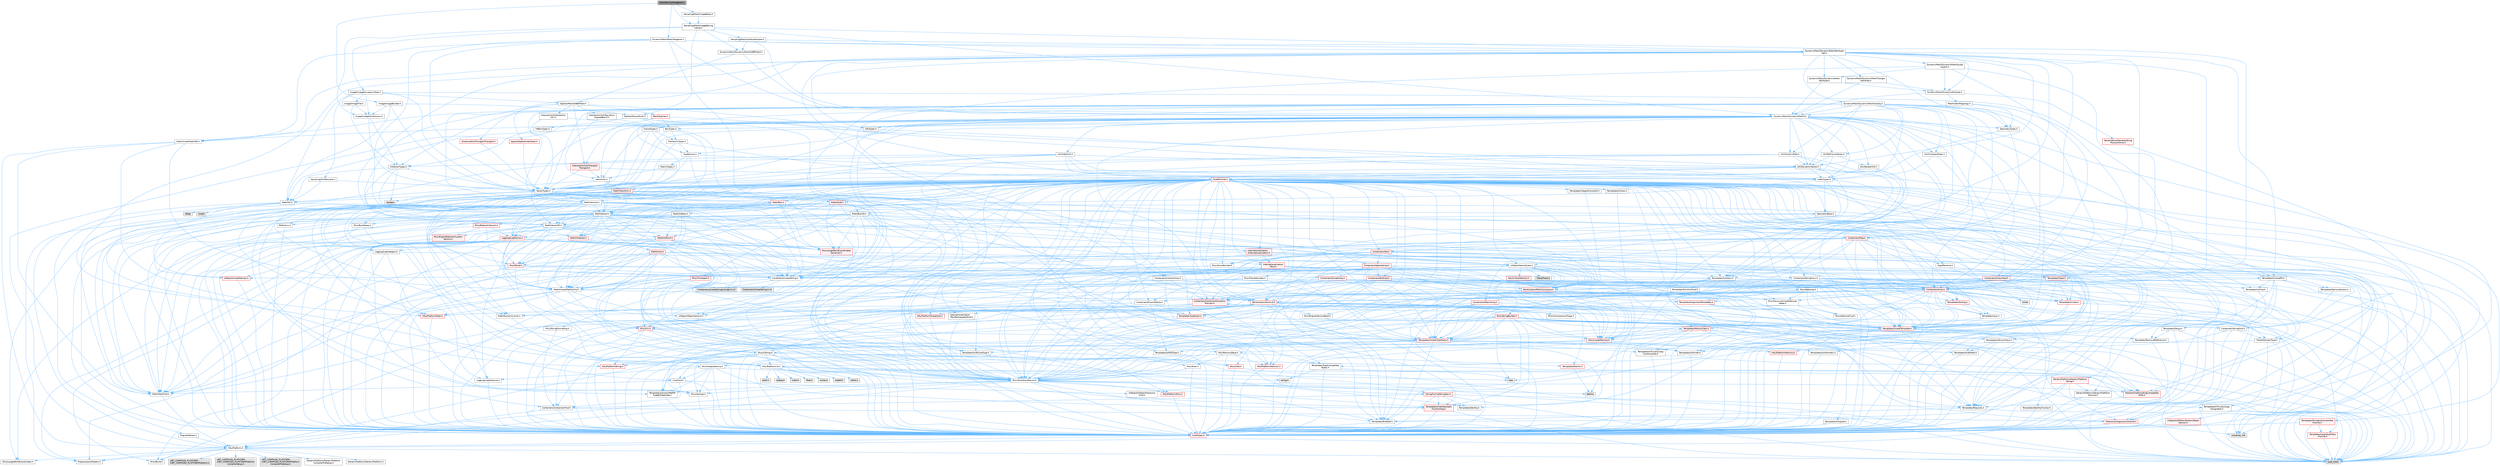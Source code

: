 digraph "MeshNormalMapBaker.h"
{
 // INTERACTIVE_SVG=YES
 // LATEX_PDF_SIZE
  bgcolor="transparent";
  edge [fontname=Helvetica,fontsize=10,labelfontname=Helvetica,labelfontsize=10];
  node [fontname=Helvetica,fontsize=10,shape=box,height=0.2,width=0.4];
  Node1 [id="Node000001",label="MeshNormalMapBaker.h",height=0.2,width=0.4,color="gray40", fillcolor="grey60", style="filled", fontcolor="black",tooltip=" "];
  Node1 -> Node2 [id="edge1_Node000001_Node000002",color="steelblue1",style="solid",tooltip=" "];
  Node2 [id="Node000002",label="Sampling/MeshImageBaker.h",height=0.2,width=0.4,color="grey40", fillcolor="white", style="filled",URL="$df/d35/MeshImageBaker_8h.html",tooltip=" "];
  Node2 -> Node3 [id="edge2_Node000002_Node000003",color="steelblue1",style="solid",tooltip=" "];
  Node3 [id="Node000003",label="Sampling/MeshImageBaking\lCache.h",height=0.2,width=0.4,color="grey40", fillcolor="white", style="filled",URL="$dd/d09/MeshImageBakingCache_8h.html",tooltip=" "];
  Node3 -> Node4 [id="edge3_Node000003_Node000004",color="steelblue1",style="solid",tooltip=" "];
  Node4 [id="Node000004",label="DynamicMesh/DynamicMesh3.h",height=0.2,width=0.4,color="grey40", fillcolor="white", style="filled",URL="$d5/d34/DynamicMesh3_8h.html",tooltip=" "];
  Node4 -> Node5 [id="edge4_Node000004_Node000005",color="steelblue1",style="solid",tooltip=" "];
  Node5 [id="Node000005",label="BoxTypes.h",height=0.2,width=0.4,color="grey40", fillcolor="white", style="filled",URL="$d2/da2/BoxTypes_8h.html",tooltip=" "];
  Node5 -> Node6 [id="edge5_Node000005_Node000006",color="steelblue1",style="solid",tooltip=" "];
  Node6 [id="Node000006",label="Math/Box.h",height=0.2,width=0.4,color="red", fillcolor="#FFF0F0", style="filled",URL="$de/d0f/Box_8h.html",tooltip=" "];
  Node6 -> Node7 [id="edge6_Node000006_Node000007",color="steelblue1",style="solid",tooltip=" "];
  Node7 [id="Node000007",label="CoreTypes.h",height=0.2,width=0.4,color="red", fillcolor="#FFF0F0", style="filled",URL="$dc/dec/CoreTypes_8h.html",tooltip=" "];
  Node7 -> Node8 [id="edge7_Node000007_Node000008",color="steelblue1",style="solid",tooltip=" "];
  Node8 [id="Node000008",label="HAL/Platform.h",height=0.2,width=0.4,color="grey40", fillcolor="white", style="filled",URL="$d9/dd0/Platform_8h.html",tooltip=" "];
  Node8 -> Node9 [id="edge8_Node000008_Node000009",color="steelblue1",style="solid",tooltip=" "];
  Node9 [id="Node000009",label="Misc/Build.h",height=0.2,width=0.4,color="grey40", fillcolor="white", style="filled",URL="$d3/dbb/Build_8h.html",tooltip=" "];
  Node8 -> Node10 [id="edge9_Node000008_Node000010",color="steelblue1",style="solid",tooltip=" "];
  Node10 [id="Node000010",label="Misc/LargeWorldCoordinates.h",height=0.2,width=0.4,color="grey40", fillcolor="white", style="filled",URL="$d2/dcb/LargeWorldCoordinates_8h.html",tooltip=" "];
  Node8 -> Node11 [id="edge10_Node000008_Node000011",color="steelblue1",style="solid",tooltip=" "];
  Node11 [id="Node000011",label="type_traits",height=0.2,width=0.4,color="grey60", fillcolor="#E0E0E0", style="filled",tooltip=" "];
  Node8 -> Node12 [id="edge11_Node000008_Node000012",color="steelblue1",style="solid",tooltip=" "];
  Node12 [id="Node000012",label="PreprocessorHelpers.h",height=0.2,width=0.4,color="grey40", fillcolor="white", style="filled",URL="$db/ddb/PreprocessorHelpers_8h.html",tooltip=" "];
  Node8 -> Node13 [id="edge12_Node000008_Node000013",color="steelblue1",style="solid",tooltip=" "];
  Node13 [id="Node000013",label="UBT_COMPILED_PLATFORM\l/UBT_COMPILED_PLATFORMPlatform\lCompilerPreSetup.h",height=0.2,width=0.4,color="grey60", fillcolor="#E0E0E0", style="filled",tooltip=" "];
  Node8 -> Node14 [id="edge13_Node000008_Node000014",color="steelblue1",style="solid",tooltip=" "];
  Node14 [id="Node000014",label="GenericPlatform/GenericPlatform\lCompilerPreSetup.h",height=0.2,width=0.4,color="grey40", fillcolor="white", style="filled",URL="$d9/dc8/GenericPlatformCompilerPreSetup_8h.html",tooltip=" "];
  Node8 -> Node15 [id="edge14_Node000008_Node000015",color="steelblue1",style="solid",tooltip=" "];
  Node15 [id="Node000015",label="GenericPlatform/GenericPlatform.h",height=0.2,width=0.4,color="grey40", fillcolor="white", style="filled",URL="$d6/d84/GenericPlatform_8h.html",tooltip=" "];
  Node8 -> Node16 [id="edge15_Node000008_Node000016",color="steelblue1",style="solid",tooltip=" "];
  Node16 [id="Node000016",label="UBT_COMPILED_PLATFORM\l/UBT_COMPILED_PLATFORMPlatform.h",height=0.2,width=0.4,color="grey60", fillcolor="#E0E0E0", style="filled",tooltip=" "];
  Node8 -> Node17 [id="edge16_Node000008_Node000017",color="steelblue1",style="solid",tooltip=" "];
  Node17 [id="Node000017",label="UBT_COMPILED_PLATFORM\l/UBT_COMPILED_PLATFORMPlatform\lCompilerSetup.h",height=0.2,width=0.4,color="grey60", fillcolor="#E0E0E0", style="filled",tooltip=" "];
  Node6 -> Node21 [id="edge17_Node000006_Node000021",color="steelblue1",style="solid",tooltip=" "];
  Node21 [id="Node000021",label="Misc/AssertionMacros.h",height=0.2,width=0.4,color="grey40", fillcolor="white", style="filled",URL="$d0/dfa/AssertionMacros_8h.html",tooltip=" "];
  Node21 -> Node7 [id="edge18_Node000021_Node000007",color="steelblue1",style="solid",tooltip=" "];
  Node21 -> Node8 [id="edge19_Node000021_Node000008",color="steelblue1",style="solid",tooltip=" "];
  Node21 -> Node22 [id="edge20_Node000021_Node000022",color="steelblue1",style="solid",tooltip=" "];
  Node22 [id="Node000022",label="HAL/PlatformMisc.h",height=0.2,width=0.4,color="red", fillcolor="#FFF0F0", style="filled",URL="$d0/df5/PlatformMisc_8h.html",tooltip=" "];
  Node22 -> Node7 [id="edge21_Node000022_Node000007",color="steelblue1",style="solid",tooltip=" "];
  Node21 -> Node12 [id="edge22_Node000021_Node000012",color="steelblue1",style="solid",tooltip=" "];
  Node21 -> Node58 [id="edge23_Node000021_Node000058",color="steelblue1",style="solid",tooltip=" "];
  Node58 [id="Node000058",label="Templates/EnableIf.h",height=0.2,width=0.4,color="grey40", fillcolor="white", style="filled",URL="$d7/d60/EnableIf_8h.html",tooltip=" "];
  Node58 -> Node7 [id="edge24_Node000058_Node000007",color="steelblue1",style="solid",tooltip=" "];
  Node21 -> Node59 [id="edge25_Node000021_Node000059",color="steelblue1",style="solid",tooltip=" "];
  Node59 [id="Node000059",label="Templates/IsArrayOrRefOf\lTypeByPredicate.h",height=0.2,width=0.4,color="grey40", fillcolor="white", style="filled",URL="$d6/da1/IsArrayOrRefOfTypeByPredicate_8h.html",tooltip=" "];
  Node59 -> Node7 [id="edge26_Node000059_Node000007",color="steelblue1",style="solid",tooltip=" "];
  Node21 -> Node60 [id="edge27_Node000021_Node000060",color="steelblue1",style="solid",tooltip=" "];
  Node60 [id="Node000060",label="Templates/IsValidVariadic\lFunctionArg.h",height=0.2,width=0.4,color="red", fillcolor="#FFF0F0", style="filled",URL="$d0/dc8/IsValidVariadicFunctionArg_8h.html",tooltip=" "];
  Node60 -> Node7 [id="edge28_Node000060_Node000007",color="steelblue1",style="solid",tooltip=" "];
  Node60 -> Node11 [id="edge29_Node000060_Node000011",color="steelblue1",style="solid",tooltip=" "];
  Node21 -> Node62 [id="edge30_Node000021_Node000062",color="steelblue1",style="solid",tooltip=" "];
  Node62 [id="Node000062",label="Traits/IsCharEncodingCompatible\lWith.h",height=0.2,width=0.4,color="red", fillcolor="#FFF0F0", style="filled",URL="$df/dd1/IsCharEncodingCompatibleWith_8h.html",tooltip=" "];
  Node62 -> Node11 [id="edge31_Node000062_Node000011",color="steelblue1",style="solid",tooltip=" "];
  Node21 -> Node64 [id="edge32_Node000021_Node000064",color="steelblue1",style="solid",tooltip=" "];
  Node64 [id="Node000064",label="Misc/VarArgs.h",height=0.2,width=0.4,color="grey40", fillcolor="white", style="filled",URL="$d5/d6f/VarArgs_8h.html",tooltip=" "];
  Node64 -> Node7 [id="edge33_Node000064_Node000007",color="steelblue1",style="solid",tooltip=" "];
  Node21 -> Node65 [id="edge34_Node000021_Node000065",color="steelblue1",style="solid",tooltip=" "];
  Node65 [id="Node000065",label="String/FormatStringSan.h",height=0.2,width=0.4,color="red", fillcolor="#FFF0F0", style="filled",URL="$d3/d8b/FormatStringSan_8h.html",tooltip=" "];
  Node65 -> Node11 [id="edge35_Node000065_Node000011",color="steelblue1",style="solid",tooltip=" "];
  Node65 -> Node7 [id="edge36_Node000065_Node000007",color="steelblue1",style="solid",tooltip=" "];
  Node65 -> Node66 [id="edge37_Node000065_Node000066",color="steelblue1",style="solid",tooltip=" "];
  Node66 [id="Node000066",label="Templates/Requires.h",height=0.2,width=0.4,color="grey40", fillcolor="white", style="filled",URL="$dc/d96/Requires_8h.html",tooltip=" "];
  Node66 -> Node58 [id="edge38_Node000066_Node000058",color="steelblue1",style="solid",tooltip=" "];
  Node66 -> Node11 [id="edge39_Node000066_Node000011",color="steelblue1",style="solid",tooltip=" "];
  Node65 -> Node67 [id="edge40_Node000065_Node000067",color="steelblue1",style="solid",tooltip=" "];
  Node67 [id="Node000067",label="Templates/Identity.h",height=0.2,width=0.4,color="grey40", fillcolor="white", style="filled",URL="$d0/dd5/Identity_8h.html",tooltip=" "];
  Node65 -> Node60 [id="edge41_Node000065_Node000060",color="steelblue1",style="solid",tooltip=" "];
  Node65 -> Node30 [id="edge42_Node000065_Node000030",color="steelblue1",style="solid",tooltip=" "];
  Node30 [id="Node000030",label="Containers/ContainersFwd.h",height=0.2,width=0.4,color="grey40", fillcolor="white", style="filled",URL="$d4/d0a/ContainersFwd_8h.html",tooltip=" "];
  Node30 -> Node8 [id="edge43_Node000030_Node000008",color="steelblue1",style="solid",tooltip=" "];
  Node30 -> Node7 [id="edge44_Node000030_Node000007",color="steelblue1",style="solid",tooltip=" "];
  Node30 -> Node27 [id="edge45_Node000030_Node000027",color="steelblue1",style="solid",tooltip=" "];
  Node27 [id="Node000027",label="Traits/IsContiguousContainer.h",height=0.2,width=0.4,color="red", fillcolor="#FFF0F0", style="filled",URL="$d5/d3c/IsContiguousContainer_8h.html",tooltip=" "];
  Node27 -> Node7 [id="edge46_Node000027_Node000007",color="steelblue1",style="solid",tooltip=" "];
  Node27 -> Node26 [id="edge47_Node000027_Node000026",color="steelblue1",style="solid",tooltip=" "];
  Node26 [id="Node000026",label="initializer_list",height=0.2,width=0.4,color="grey60", fillcolor="#E0E0E0", style="filled",tooltip=" "];
  Node21 -> Node71 [id="edge48_Node000021_Node000071",color="steelblue1",style="solid",tooltip=" "];
  Node71 [id="Node000071",label="atomic",height=0.2,width=0.4,color="grey60", fillcolor="#E0E0E0", style="filled",tooltip=" "];
  Node6 -> Node31 [id="edge49_Node000006_Node000031",color="steelblue1",style="solid",tooltip=" "];
  Node31 [id="Node000031",label="Math/MathFwd.h",height=0.2,width=0.4,color="grey40", fillcolor="white", style="filled",URL="$d2/d10/MathFwd_8h.html",tooltip=" "];
  Node31 -> Node8 [id="edge50_Node000031_Node000008",color="steelblue1",style="solid",tooltip=" "];
  Node6 -> Node72 [id="edge51_Node000006_Node000072",color="steelblue1",style="solid",tooltip=" "];
  Node72 [id="Node000072",label="Math/UnrealMathUtility.h",height=0.2,width=0.4,color="grey40", fillcolor="white", style="filled",URL="$db/db8/UnrealMathUtility_8h.html",tooltip=" "];
  Node72 -> Node7 [id="edge52_Node000072_Node000007",color="steelblue1",style="solid",tooltip=" "];
  Node72 -> Node21 [id="edge53_Node000072_Node000021",color="steelblue1",style="solid",tooltip=" "];
  Node72 -> Node73 [id="edge54_Node000072_Node000073",color="steelblue1",style="solid",tooltip=" "];
  Node73 [id="Node000073",label="HAL/PlatformMath.h",height=0.2,width=0.4,color="red", fillcolor="#FFF0F0", style="filled",URL="$dc/d53/PlatformMath_8h.html",tooltip=" "];
  Node73 -> Node7 [id="edge55_Node000073_Node000007",color="steelblue1",style="solid",tooltip=" "];
  Node72 -> Node31 [id="edge56_Node000072_Node000031",color="steelblue1",style="solid",tooltip=" "];
  Node72 -> Node67 [id="edge57_Node000072_Node000067",color="steelblue1",style="solid",tooltip=" "];
  Node72 -> Node66 [id="edge58_Node000072_Node000066",color="steelblue1",style="solid",tooltip=" "];
  Node6 -> Node92 [id="edge59_Node000006_Node000092",color="steelblue1",style="solid",tooltip=" "];
  Node92 [id="Node000092",label="Containers/UnrealString.h",height=0.2,width=0.4,color="grey40", fillcolor="white", style="filled",URL="$d5/dba/UnrealString_8h.html",tooltip=" "];
  Node92 -> Node93 [id="edge60_Node000092_Node000093",color="steelblue1",style="solid",tooltip=" "];
  Node93 [id="Node000093",label="Containers/UnrealStringIncludes.h.inl",height=0.2,width=0.4,color="grey60", fillcolor="#E0E0E0", style="filled",tooltip=" "];
  Node92 -> Node94 [id="edge61_Node000092_Node000094",color="steelblue1",style="solid",tooltip=" "];
  Node94 [id="Node000094",label="Containers/UnrealString.h.inl",height=0.2,width=0.4,color="grey60", fillcolor="#E0E0E0", style="filled",tooltip=" "];
  Node92 -> Node95 [id="edge62_Node000092_Node000095",color="steelblue1",style="solid",tooltip=" "];
  Node95 [id="Node000095",label="Misc/StringFormatArg.h",height=0.2,width=0.4,color="grey40", fillcolor="white", style="filled",URL="$d2/d16/StringFormatArg_8h.html",tooltip=" "];
  Node95 -> Node30 [id="edge63_Node000095_Node000030",color="steelblue1",style="solid",tooltip=" "];
  Node6 -> Node96 [id="edge64_Node000006_Node000096",color="steelblue1",style="solid",tooltip=" "];
  Node96 [id="Node000096",label="Math/Vector.h",height=0.2,width=0.4,color="grey40", fillcolor="white", style="filled",URL="$d6/dbe/Vector_8h.html",tooltip=" "];
  Node96 -> Node7 [id="edge65_Node000096_Node000007",color="steelblue1",style="solid",tooltip=" "];
  Node96 -> Node21 [id="edge66_Node000096_Node000021",color="steelblue1",style="solid",tooltip=" "];
  Node96 -> Node31 [id="edge67_Node000096_Node000031",color="steelblue1",style="solid",tooltip=" "];
  Node96 -> Node44 [id="edge68_Node000096_Node000044",color="steelblue1",style="solid",tooltip=" "];
  Node44 [id="Node000044",label="Math/NumericLimits.h",height=0.2,width=0.4,color="grey40", fillcolor="white", style="filled",URL="$df/d1b/NumericLimits_8h.html",tooltip=" "];
  Node44 -> Node7 [id="edge69_Node000044_Node000007",color="steelblue1",style="solid",tooltip=" "];
  Node96 -> Node97 [id="edge70_Node000096_Node000097",color="steelblue1",style="solid",tooltip=" "];
  Node97 [id="Node000097",label="Misc/Crc.h",height=0.2,width=0.4,color="red", fillcolor="#FFF0F0", style="filled",URL="$d4/dd2/Crc_8h.html",tooltip=" "];
  Node97 -> Node7 [id="edge71_Node000097_Node000007",color="steelblue1",style="solid",tooltip=" "];
  Node97 -> Node98 [id="edge72_Node000097_Node000098",color="steelblue1",style="solid",tooltip=" "];
  Node98 [id="Node000098",label="HAL/PlatformString.h",height=0.2,width=0.4,color="red", fillcolor="#FFF0F0", style="filled",URL="$db/db5/PlatformString_8h.html",tooltip=" "];
  Node98 -> Node7 [id="edge73_Node000098_Node000007",color="steelblue1",style="solid",tooltip=" "];
  Node97 -> Node21 [id="edge74_Node000097_Node000021",color="steelblue1",style="solid",tooltip=" "];
  Node97 -> Node100 [id="edge75_Node000097_Node000100",color="steelblue1",style="solid",tooltip=" "];
  Node100 [id="Node000100",label="Misc/CString.h",height=0.2,width=0.4,color="grey40", fillcolor="white", style="filled",URL="$d2/d49/CString_8h.html",tooltip=" "];
  Node100 -> Node7 [id="edge76_Node000100_Node000007",color="steelblue1",style="solid",tooltip=" "];
  Node100 -> Node34 [id="edge77_Node000100_Node000034",color="steelblue1",style="solid",tooltip=" "];
  Node34 [id="Node000034",label="HAL/PlatformCrt.h",height=0.2,width=0.4,color="grey40", fillcolor="white", style="filled",URL="$d8/d75/PlatformCrt_8h.html",tooltip=" "];
  Node34 -> Node35 [id="edge78_Node000034_Node000035",color="steelblue1",style="solid",tooltip=" "];
  Node35 [id="Node000035",label="new",height=0.2,width=0.4,color="grey60", fillcolor="#E0E0E0", style="filled",tooltip=" "];
  Node34 -> Node36 [id="edge79_Node000034_Node000036",color="steelblue1",style="solid",tooltip=" "];
  Node36 [id="Node000036",label="wchar.h",height=0.2,width=0.4,color="grey60", fillcolor="#E0E0E0", style="filled",tooltip=" "];
  Node34 -> Node37 [id="edge80_Node000034_Node000037",color="steelblue1",style="solid",tooltip=" "];
  Node37 [id="Node000037",label="stddef.h",height=0.2,width=0.4,color="grey60", fillcolor="#E0E0E0", style="filled",tooltip=" "];
  Node34 -> Node38 [id="edge81_Node000034_Node000038",color="steelblue1",style="solid",tooltip=" "];
  Node38 [id="Node000038",label="stdlib.h",height=0.2,width=0.4,color="grey60", fillcolor="#E0E0E0", style="filled",tooltip=" "];
  Node34 -> Node39 [id="edge82_Node000034_Node000039",color="steelblue1",style="solid",tooltip=" "];
  Node39 [id="Node000039",label="stdio.h",height=0.2,width=0.4,color="grey60", fillcolor="#E0E0E0", style="filled",tooltip=" "];
  Node34 -> Node40 [id="edge83_Node000034_Node000040",color="steelblue1",style="solid",tooltip=" "];
  Node40 [id="Node000040",label="stdarg.h",height=0.2,width=0.4,color="grey60", fillcolor="#E0E0E0", style="filled",tooltip=" "];
  Node34 -> Node41 [id="edge84_Node000034_Node000041",color="steelblue1",style="solid",tooltip=" "];
  Node41 [id="Node000041",label="math.h",height=0.2,width=0.4,color="grey60", fillcolor="#E0E0E0", style="filled",tooltip=" "];
  Node34 -> Node42 [id="edge85_Node000034_Node000042",color="steelblue1",style="solid",tooltip=" "];
  Node42 [id="Node000042",label="float.h",height=0.2,width=0.4,color="grey60", fillcolor="#E0E0E0", style="filled",tooltip=" "];
  Node34 -> Node43 [id="edge86_Node000034_Node000043",color="steelblue1",style="solid",tooltip=" "];
  Node43 [id="Node000043",label="string.h",height=0.2,width=0.4,color="grey60", fillcolor="#E0E0E0", style="filled",tooltip=" "];
  Node100 -> Node98 [id="edge87_Node000100_Node000098",color="steelblue1",style="solid",tooltip=" "];
  Node100 -> Node21 [id="edge88_Node000100_Node000021",color="steelblue1",style="solid",tooltip=" "];
  Node100 -> Node101 [id="edge89_Node000100_Node000101",color="steelblue1",style="solid",tooltip=" "];
  Node101 [id="Node000101",label="Misc/Char.h",height=0.2,width=0.4,color="red", fillcolor="#FFF0F0", style="filled",URL="$d0/d58/Char_8h.html",tooltip=" "];
  Node101 -> Node7 [id="edge90_Node000101_Node000007",color="steelblue1",style="solid",tooltip=" "];
  Node101 -> Node11 [id="edge91_Node000101_Node000011",color="steelblue1",style="solid",tooltip=" "];
  Node100 -> Node64 [id="edge92_Node000100_Node000064",color="steelblue1",style="solid",tooltip=" "];
  Node100 -> Node59 [id="edge93_Node000100_Node000059",color="steelblue1",style="solid",tooltip=" "];
  Node100 -> Node60 [id="edge94_Node000100_Node000060",color="steelblue1",style="solid",tooltip=" "];
  Node100 -> Node62 [id="edge95_Node000100_Node000062",color="steelblue1",style="solid",tooltip=" "];
  Node97 -> Node101 [id="edge96_Node000097_Node000101",color="steelblue1",style="solid",tooltip=" "];
  Node97 -> Node79 [id="edge97_Node000097_Node000079",color="steelblue1",style="solid",tooltip=" "];
  Node79 [id="Node000079",label="Templates/UnrealTypeTraits.h",height=0.2,width=0.4,color="red", fillcolor="#FFF0F0", style="filled",URL="$d2/d2d/UnrealTypeTraits_8h.html",tooltip=" "];
  Node79 -> Node7 [id="edge98_Node000079_Node000007",color="steelblue1",style="solid",tooltip=" "];
  Node79 -> Node80 [id="edge99_Node000079_Node000080",color="steelblue1",style="solid",tooltip=" "];
  Node80 [id="Node000080",label="Templates/IsPointer.h",height=0.2,width=0.4,color="grey40", fillcolor="white", style="filled",URL="$d7/d05/IsPointer_8h.html",tooltip=" "];
  Node80 -> Node7 [id="edge100_Node000080_Node000007",color="steelblue1",style="solid",tooltip=" "];
  Node79 -> Node21 [id="edge101_Node000079_Node000021",color="steelblue1",style="solid",tooltip=" "];
  Node79 -> Node75 [id="edge102_Node000079_Node000075",color="steelblue1",style="solid",tooltip=" "];
  Node75 [id="Node000075",label="Templates/AndOrNot.h",height=0.2,width=0.4,color="grey40", fillcolor="white", style="filled",URL="$db/d0a/AndOrNot_8h.html",tooltip=" "];
  Node75 -> Node7 [id="edge103_Node000075_Node000007",color="steelblue1",style="solid",tooltip=" "];
  Node79 -> Node58 [id="edge104_Node000079_Node000058",color="steelblue1",style="solid",tooltip=" "];
  Node79 -> Node81 [id="edge105_Node000079_Node000081",color="steelblue1",style="solid",tooltip=" "];
  Node81 [id="Node000081",label="Templates/IsArithmetic.h",height=0.2,width=0.4,color="grey40", fillcolor="white", style="filled",URL="$d2/d5d/IsArithmetic_8h.html",tooltip=" "];
  Node81 -> Node7 [id="edge106_Node000081_Node000007",color="steelblue1",style="solid",tooltip=" "];
  Node79 -> Node83 [id="edge107_Node000079_Node000083",color="steelblue1",style="solid",tooltip=" "];
  Node83 [id="Node000083",label="Templates/IsPODType.h",height=0.2,width=0.4,color="grey40", fillcolor="white", style="filled",URL="$d7/db1/IsPODType_8h.html",tooltip=" "];
  Node83 -> Node7 [id="edge108_Node000083_Node000007",color="steelblue1",style="solid",tooltip=" "];
  Node79 -> Node84 [id="edge109_Node000079_Node000084",color="steelblue1",style="solid",tooltip=" "];
  Node84 [id="Node000084",label="Templates/IsUECoreType.h",height=0.2,width=0.4,color="grey40", fillcolor="white", style="filled",URL="$d1/db8/IsUECoreType_8h.html",tooltip=" "];
  Node84 -> Node7 [id="edge110_Node000084_Node000007",color="steelblue1",style="solid",tooltip=" "];
  Node84 -> Node11 [id="edge111_Node000084_Node000011",color="steelblue1",style="solid",tooltip=" "];
  Node79 -> Node85 [id="edge112_Node000079_Node000085",color="steelblue1",style="solid",tooltip=" "];
  Node85 [id="Node000085",label="Templates/IsTriviallyCopy\lConstructible.h",height=0.2,width=0.4,color="grey40", fillcolor="white", style="filled",URL="$d3/d78/IsTriviallyCopyConstructible_8h.html",tooltip=" "];
  Node85 -> Node7 [id="edge113_Node000085_Node000007",color="steelblue1",style="solid",tooltip=" "];
  Node85 -> Node11 [id="edge114_Node000085_Node000011",color="steelblue1",style="solid",tooltip=" "];
  Node96 -> Node72 [id="edge115_Node000096_Node000072",color="steelblue1",style="solid",tooltip=" "];
  Node96 -> Node92 [id="edge116_Node000096_Node000092",color="steelblue1",style="solid",tooltip=" "];
  Node96 -> Node105 [id="edge117_Node000096_Node000105",color="steelblue1",style="solid",tooltip=" "];
  Node105 [id="Node000105",label="Misc/Parse.h",height=0.2,width=0.4,color="red", fillcolor="#FFF0F0", style="filled",URL="$dc/d71/Parse_8h.html",tooltip=" "];
  Node105 -> Node24 [id="edge118_Node000105_Node000024",color="steelblue1",style="solid",tooltip=" "];
  Node24 [id="Node000024",label="Containers/StringFwd.h",height=0.2,width=0.4,color="grey40", fillcolor="white", style="filled",URL="$df/d37/StringFwd_8h.html",tooltip=" "];
  Node24 -> Node7 [id="edge119_Node000024_Node000007",color="steelblue1",style="solid",tooltip=" "];
  Node24 -> Node25 [id="edge120_Node000024_Node000025",color="steelblue1",style="solid",tooltip=" "];
  Node25 [id="Node000025",label="Traits/ElementType.h",height=0.2,width=0.4,color="grey40", fillcolor="white", style="filled",URL="$d5/d4f/ElementType_8h.html",tooltip=" "];
  Node25 -> Node8 [id="edge121_Node000025_Node000008",color="steelblue1",style="solid",tooltip=" "];
  Node25 -> Node26 [id="edge122_Node000025_Node000026",color="steelblue1",style="solid",tooltip=" "];
  Node25 -> Node11 [id="edge123_Node000025_Node000011",color="steelblue1",style="solid",tooltip=" "];
  Node24 -> Node27 [id="edge124_Node000024_Node000027",color="steelblue1",style="solid",tooltip=" "];
  Node105 -> Node92 [id="edge125_Node000105_Node000092",color="steelblue1",style="solid",tooltip=" "];
  Node105 -> Node7 [id="edge126_Node000105_Node000007",color="steelblue1",style="solid",tooltip=" "];
  Node105 -> Node34 [id="edge127_Node000105_Node000034",color="steelblue1",style="solid",tooltip=" "];
  Node105 -> Node9 [id="edge128_Node000105_Node000009",color="steelblue1",style="solid",tooltip=" "];
  Node105 -> Node106 [id="edge129_Node000105_Node000106",color="steelblue1",style="solid",tooltip=" "];
  Node106 [id="Node000106",label="Templates/Function.h",height=0.2,width=0.4,color="grey40", fillcolor="white", style="filled",URL="$df/df5/Function_8h.html",tooltip=" "];
  Node106 -> Node7 [id="edge130_Node000106_Node000007",color="steelblue1",style="solid",tooltip=" "];
  Node106 -> Node21 [id="edge131_Node000106_Node000021",color="steelblue1",style="solid",tooltip=" "];
  Node106 -> Node107 [id="edge132_Node000106_Node000107",color="steelblue1",style="solid",tooltip=" "];
  Node107 [id="Node000107",label="Misc/IntrusiveUnsetOptional\lState.h",height=0.2,width=0.4,color="grey40", fillcolor="white", style="filled",URL="$d2/d0a/IntrusiveUnsetOptionalState_8h.html",tooltip=" "];
  Node107 -> Node108 [id="edge133_Node000107_Node000108",color="steelblue1",style="solid",tooltip=" "];
  Node108 [id="Node000108",label="Misc/OptionalFwd.h",height=0.2,width=0.4,color="grey40", fillcolor="white", style="filled",URL="$dc/d50/OptionalFwd_8h.html",tooltip=" "];
  Node106 -> Node109 [id="edge134_Node000106_Node000109",color="steelblue1",style="solid",tooltip=" "];
  Node109 [id="Node000109",label="HAL/UnrealMemory.h",height=0.2,width=0.4,color="red", fillcolor="#FFF0F0", style="filled",URL="$d9/d96/UnrealMemory_8h.html",tooltip=" "];
  Node109 -> Node7 [id="edge135_Node000109_Node000007",color="steelblue1",style="solid",tooltip=" "];
  Node109 -> Node111 [id="edge136_Node000109_Node000111",color="steelblue1",style="solid",tooltip=" "];
  Node111 [id="Node000111",label="HAL/MemoryBase.h",height=0.2,width=0.4,color="grey40", fillcolor="white", style="filled",URL="$d6/d9f/MemoryBase_8h.html",tooltip=" "];
  Node111 -> Node7 [id="edge137_Node000111_Node000007",color="steelblue1",style="solid",tooltip=" "];
  Node111 -> Node51 [id="edge138_Node000111_Node000051",color="steelblue1",style="solid",tooltip=" "];
  Node51 [id="Node000051",label="HAL/PlatformAtomics.h",height=0.2,width=0.4,color="red", fillcolor="#FFF0F0", style="filled",URL="$d3/d36/PlatformAtomics_8h.html",tooltip=" "];
  Node51 -> Node7 [id="edge139_Node000051_Node000007",color="steelblue1",style="solid",tooltip=" "];
  Node111 -> Node34 [id="edge140_Node000111_Node000034",color="steelblue1",style="solid",tooltip=" "];
  Node111 -> Node112 [id="edge141_Node000111_Node000112",color="steelblue1",style="solid",tooltip=" "];
  Node112 [id="Node000112",label="Misc/Exec.h",height=0.2,width=0.4,color="grey40", fillcolor="white", style="filled",URL="$de/ddb/Exec_8h.html",tooltip=" "];
  Node112 -> Node7 [id="edge142_Node000112_Node000007",color="steelblue1",style="solid",tooltip=" "];
  Node112 -> Node21 [id="edge143_Node000112_Node000021",color="steelblue1",style="solid",tooltip=" "];
  Node111 -> Node113 [id="edge144_Node000111_Node000113",color="steelblue1",style="solid",tooltip=" "];
  Node113 [id="Node000113",label="Misc/OutputDevice.h",height=0.2,width=0.4,color="grey40", fillcolor="white", style="filled",URL="$d7/d32/OutputDevice_8h.html",tooltip=" "];
  Node113 -> Node29 [id="edge145_Node000113_Node000029",color="steelblue1",style="solid",tooltip=" "];
  Node29 [id="Node000029",label="CoreFwd.h",height=0.2,width=0.4,color="grey40", fillcolor="white", style="filled",URL="$d1/d1e/CoreFwd_8h.html",tooltip=" "];
  Node29 -> Node7 [id="edge146_Node000029_Node000007",color="steelblue1",style="solid",tooltip=" "];
  Node29 -> Node30 [id="edge147_Node000029_Node000030",color="steelblue1",style="solid",tooltip=" "];
  Node29 -> Node31 [id="edge148_Node000029_Node000031",color="steelblue1",style="solid",tooltip=" "];
  Node29 -> Node32 [id="edge149_Node000029_Node000032",color="steelblue1",style="solid",tooltip=" "];
  Node32 [id="Node000032",label="UObject/UObjectHierarchy\lFwd.h",height=0.2,width=0.4,color="grey40", fillcolor="white", style="filled",URL="$d3/d13/UObjectHierarchyFwd_8h.html",tooltip=" "];
  Node113 -> Node7 [id="edge150_Node000113_Node000007",color="steelblue1",style="solid",tooltip=" "];
  Node113 -> Node114 [id="edge151_Node000113_Node000114",color="steelblue1",style="solid",tooltip=" "];
  Node114 [id="Node000114",label="Logging/LogVerbosity.h",height=0.2,width=0.4,color="grey40", fillcolor="white", style="filled",URL="$d2/d8f/LogVerbosity_8h.html",tooltip=" "];
  Node114 -> Node7 [id="edge152_Node000114_Node000007",color="steelblue1",style="solid",tooltip=" "];
  Node113 -> Node64 [id="edge153_Node000113_Node000064",color="steelblue1",style="solid",tooltip=" "];
  Node113 -> Node59 [id="edge154_Node000113_Node000059",color="steelblue1",style="solid",tooltip=" "];
  Node113 -> Node60 [id="edge155_Node000113_Node000060",color="steelblue1",style="solid",tooltip=" "];
  Node113 -> Node62 [id="edge156_Node000113_Node000062",color="steelblue1",style="solid",tooltip=" "];
  Node111 -> Node115 [id="edge157_Node000111_Node000115",color="steelblue1",style="solid",tooltip=" "];
  Node115 [id="Node000115",label="Templates/Atomic.h",height=0.2,width=0.4,color="red", fillcolor="#FFF0F0", style="filled",URL="$d3/d91/Atomic_8h.html",tooltip=" "];
  Node115 -> Node71 [id="edge158_Node000115_Node000071",color="steelblue1",style="solid",tooltip=" "];
  Node109 -> Node120 [id="edge159_Node000109_Node000120",color="steelblue1",style="solid",tooltip=" "];
  Node120 [id="Node000120",label="HAL/PlatformMemory.h",height=0.2,width=0.4,color="red", fillcolor="#FFF0F0", style="filled",URL="$de/d68/PlatformMemory_8h.html",tooltip=" "];
  Node120 -> Node7 [id="edge160_Node000120_Node000007",color="steelblue1",style="solid",tooltip=" "];
  Node109 -> Node80 [id="edge161_Node000109_Node000080",color="steelblue1",style="solid",tooltip=" "];
  Node106 -> Node123 [id="edge162_Node000106_Node000123",color="steelblue1",style="solid",tooltip=" "];
  Node123 [id="Node000123",label="Templates/FunctionFwd.h",height=0.2,width=0.4,color="grey40", fillcolor="white", style="filled",URL="$d6/d54/FunctionFwd_8h.html",tooltip=" "];
  Node106 -> Node79 [id="edge163_Node000106_Node000079",color="steelblue1",style="solid",tooltip=" "];
  Node106 -> Node124 [id="edge164_Node000106_Node000124",color="steelblue1",style="solid",tooltip=" "];
  Node124 [id="Node000124",label="Templates/Invoke.h",height=0.2,width=0.4,color="red", fillcolor="#FFF0F0", style="filled",URL="$d7/deb/Invoke_8h.html",tooltip=" "];
  Node124 -> Node7 [id="edge165_Node000124_Node000007",color="steelblue1",style="solid",tooltip=" "];
  Node124 -> Node126 [id="edge166_Node000124_Node000126",color="steelblue1",style="solid",tooltip=" "];
  Node126 [id="Node000126",label="Templates/UnrealTemplate.h",height=0.2,width=0.4,color="red", fillcolor="#FFF0F0", style="filled",URL="$d4/d24/UnrealTemplate_8h.html",tooltip=" "];
  Node126 -> Node7 [id="edge167_Node000126_Node000007",color="steelblue1",style="solid",tooltip=" "];
  Node126 -> Node80 [id="edge168_Node000126_Node000080",color="steelblue1",style="solid",tooltip=" "];
  Node126 -> Node109 [id="edge169_Node000126_Node000109",color="steelblue1",style="solid",tooltip=" "];
  Node126 -> Node79 [id="edge170_Node000126_Node000079",color="steelblue1",style="solid",tooltip=" "];
  Node126 -> Node77 [id="edge171_Node000126_Node000077",color="steelblue1",style="solid",tooltip=" "];
  Node77 [id="Node000077",label="Templates/RemoveReference.h",height=0.2,width=0.4,color="grey40", fillcolor="white", style="filled",URL="$da/dbe/RemoveReference_8h.html",tooltip=" "];
  Node77 -> Node7 [id="edge172_Node000077_Node000007",color="steelblue1",style="solid",tooltip=" "];
  Node126 -> Node66 [id="edge173_Node000126_Node000066",color="steelblue1",style="solid",tooltip=" "];
  Node126 -> Node89 [id="edge174_Node000126_Node000089",color="steelblue1",style="solid",tooltip=" "];
  Node89 [id="Node000089",label="Templates/TypeCompatible\lBytes.h",height=0.2,width=0.4,color="grey40", fillcolor="white", style="filled",URL="$df/d0a/TypeCompatibleBytes_8h.html",tooltip=" "];
  Node89 -> Node7 [id="edge175_Node000089_Node000007",color="steelblue1",style="solid",tooltip=" "];
  Node89 -> Node43 [id="edge176_Node000089_Node000043",color="steelblue1",style="solid",tooltip=" "];
  Node89 -> Node35 [id="edge177_Node000089_Node000035",color="steelblue1",style="solid",tooltip=" "];
  Node89 -> Node11 [id="edge178_Node000089_Node000011",color="steelblue1",style="solid",tooltip=" "];
  Node126 -> Node67 [id="edge179_Node000126_Node000067",color="steelblue1",style="solid",tooltip=" "];
  Node126 -> Node27 [id="edge180_Node000126_Node000027",color="steelblue1",style="solid",tooltip=" "];
  Node126 -> Node11 [id="edge181_Node000126_Node000011",color="steelblue1",style="solid",tooltip=" "];
  Node124 -> Node11 [id="edge182_Node000124_Node000011",color="steelblue1",style="solid",tooltip=" "];
  Node106 -> Node126 [id="edge183_Node000106_Node000126",color="steelblue1",style="solid",tooltip=" "];
  Node106 -> Node66 [id="edge184_Node000106_Node000066",color="steelblue1",style="solid",tooltip=" "];
  Node106 -> Node72 [id="edge185_Node000106_Node000072",color="steelblue1",style="solid",tooltip=" "];
  Node106 -> Node35 [id="edge186_Node000106_Node000035",color="steelblue1",style="solid",tooltip=" "];
  Node106 -> Node11 [id="edge187_Node000106_Node000011",color="steelblue1",style="solid",tooltip=" "];
  Node96 -> Node130 [id="edge188_Node000096_Node000130",color="steelblue1",style="solid",tooltip=" "];
  Node130 [id="Node000130",label="Misc/LargeWorldCoordinates\lSerializer.h",height=0.2,width=0.4,color="red", fillcolor="#FFF0F0", style="filled",URL="$d7/df9/LargeWorldCoordinatesSerializer_8h.html",tooltip=" "];
  Node130 -> Node131 [id="edge189_Node000130_Node000131",color="steelblue1",style="solid",tooltip=" "];
  Node131 [id="Node000131",label="UObject/NameTypes.h",height=0.2,width=0.4,color="grey40", fillcolor="white", style="filled",URL="$d6/d35/NameTypes_8h.html",tooltip=" "];
  Node131 -> Node7 [id="edge190_Node000131_Node000007",color="steelblue1",style="solid",tooltip=" "];
  Node131 -> Node21 [id="edge191_Node000131_Node000021",color="steelblue1",style="solid",tooltip=" "];
  Node131 -> Node109 [id="edge192_Node000131_Node000109",color="steelblue1",style="solid",tooltip=" "];
  Node131 -> Node79 [id="edge193_Node000131_Node000079",color="steelblue1",style="solid",tooltip=" "];
  Node131 -> Node126 [id="edge194_Node000131_Node000126",color="steelblue1",style="solid",tooltip=" "];
  Node131 -> Node92 [id="edge195_Node000131_Node000092",color="steelblue1",style="solid",tooltip=" "];
  Node131 -> Node132 [id="edge196_Node000131_Node000132",color="steelblue1",style="solid",tooltip=" "];
  Node132 [id="Node000132",label="HAL/CriticalSection.h",height=0.2,width=0.4,color="red", fillcolor="#FFF0F0", style="filled",URL="$d6/d90/CriticalSection_8h.html",tooltip=" "];
  Node131 -> Node135 [id="edge197_Node000131_Node000135",color="steelblue1",style="solid",tooltip=" "];
  Node135 [id="Node000135",label="Containers/StringConv.h",height=0.2,width=0.4,color="grey40", fillcolor="white", style="filled",URL="$d3/ddf/StringConv_8h.html",tooltip=" "];
  Node135 -> Node7 [id="edge198_Node000135_Node000007",color="steelblue1",style="solid",tooltip=" "];
  Node135 -> Node21 [id="edge199_Node000135_Node000021",color="steelblue1",style="solid",tooltip=" "];
  Node135 -> Node136 [id="edge200_Node000135_Node000136",color="steelblue1",style="solid",tooltip=" "];
  Node136 [id="Node000136",label="Containers/ContainerAllocation\lPolicies.h",height=0.2,width=0.4,color="red", fillcolor="#FFF0F0", style="filled",URL="$d7/dff/ContainerAllocationPolicies_8h.html",tooltip=" "];
  Node136 -> Node7 [id="edge201_Node000136_Node000007",color="steelblue1",style="solid",tooltip=" "];
  Node136 -> Node136 [id="edge202_Node000136_Node000136",color="steelblue1",style="solid",tooltip=" "];
  Node136 -> Node73 [id="edge203_Node000136_Node000073",color="steelblue1",style="solid",tooltip=" "];
  Node136 -> Node109 [id="edge204_Node000136_Node000109",color="steelblue1",style="solid",tooltip=" "];
  Node136 -> Node44 [id="edge205_Node000136_Node000044",color="steelblue1",style="solid",tooltip=" "];
  Node136 -> Node21 [id="edge206_Node000136_Node000021",color="steelblue1",style="solid",tooltip=" "];
  Node136 -> Node139 [id="edge207_Node000136_Node000139",color="steelblue1",style="solid",tooltip=" "];
  Node139 [id="Node000139",label="Templates/MemoryOps.h",height=0.2,width=0.4,color="red", fillcolor="#FFF0F0", style="filled",URL="$db/dea/MemoryOps_8h.html",tooltip=" "];
  Node139 -> Node7 [id="edge208_Node000139_Node000007",color="steelblue1",style="solid",tooltip=" "];
  Node139 -> Node109 [id="edge209_Node000139_Node000109",color="steelblue1",style="solid",tooltip=" "];
  Node139 -> Node119 [id="edge210_Node000139_Node000119",color="steelblue1",style="solid",tooltip=" "];
  Node119 [id="Node000119",label="Templates/IsTriviallyCopy\lAssignable.h",height=0.2,width=0.4,color="grey40", fillcolor="white", style="filled",URL="$d2/df2/IsTriviallyCopyAssignable_8h.html",tooltip=" "];
  Node119 -> Node7 [id="edge211_Node000119_Node000007",color="steelblue1",style="solid",tooltip=" "];
  Node119 -> Node11 [id="edge212_Node000119_Node000011",color="steelblue1",style="solid",tooltip=" "];
  Node139 -> Node85 [id="edge213_Node000139_Node000085",color="steelblue1",style="solid",tooltip=" "];
  Node139 -> Node66 [id="edge214_Node000139_Node000066",color="steelblue1",style="solid",tooltip=" "];
  Node139 -> Node79 [id="edge215_Node000139_Node000079",color="steelblue1",style="solid",tooltip=" "];
  Node139 -> Node35 [id="edge216_Node000139_Node000035",color="steelblue1",style="solid",tooltip=" "];
  Node139 -> Node11 [id="edge217_Node000139_Node000011",color="steelblue1",style="solid",tooltip=" "];
  Node136 -> Node89 [id="edge218_Node000136_Node000089",color="steelblue1",style="solid",tooltip=" "];
  Node136 -> Node11 [id="edge219_Node000136_Node000011",color="steelblue1",style="solid",tooltip=" "];
  Node135 -> Node140 [id="edge220_Node000135_Node000140",color="steelblue1",style="solid",tooltip=" "];
  Node140 [id="Node000140",label="Containers/Array.h",height=0.2,width=0.4,color="red", fillcolor="#FFF0F0", style="filled",URL="$df/dd0/Array_8h.html",tooltip=" "];
  Node140 -> Node7 [id="edge221_Node000140_Node000007",color="steelblue1",style="solid",tooltip=" "];
  Node140 -> Node21 [id="edge222_Node000140_Node000021",color="steelblue1",style="solid",tooltip=" "];
  Node140 -> Node107 [id="edge223_Node000140_Node000107",color="steelblue1",style="solid",tooltip=" "];
  Node140 -> Node109 [id="edge224_Node000140_Node000109",color="steelblue1",style="solid",tooltip=" "];
  Node140 -> Node79 [id="edge225_Node000140_Node000079",color="steelblue1",style="solid",tooltip=" "];
  Node140 -> Node126 [id="edge226_Node000140_Node000126",color="steelblue1",style="solid",tooltip=" "];
  Node140 -> Node136 [id="edge227_Node000140_Node000136",color="steelblue1",style="solid",tooltip=" "];
  Node140 -> Node145 [id="edge228_Node000140_Node000145",color="steelblue1",style="solid",tooltip=" "];
  Node145 [id="Node000145",label="Serialization/Archive.h",height=0.2,width=0.4,color="red", fillcolor="#FFF0F0", style="filled",URL="$d7/d3b/Archive_8h.html",tooltip=" "];
  Node145 -> Node29 [id="edge229_Node000145_Node000029",color="steelblue1",style="solid",tooltip=" "];
  Node145 -> Node7 [id="edge230_Node000145_Node000007",color="steelblue1",style="solid",tooltip=" "];
  Node145 -> Node146 [id="edge231_Node000145_Node000146",color="steelblue1",style="solid",tooltip=" "];
  Node146 [id="Node000146",label="HAL/PlatformProperties.h",height=0.2,width=0.4,color="red", fillcolor="#FFF0F0", style="filled",URL="$d9/db0/PlatformProperties_8h.html",tooltip=" "];
  Node146 -> Node7 [id="edge232_Node000146_Node000007",color="steelblue1",style="solid",tooltip=" "];
  Node145 -> Node149 [id="edge233_Node000145_Node000149",color="steelblue1",style="solid",tooltip=" "];
  Node149 [id="Node000149",label="Internationalization\l/TextNamespaceFwd.h",height=0.2,width=0.4,color="grey40", fillcolor="white", style="filled",URL="$d8/d97/TextNamespaceFwd_8h.html",tooltip=" "];
  Node149 -> Node7 [id="edge234_Node000149_Node000007",color="steelblue1",style="solid",tooltip=" "];
  Node145 -> Node31 [id="edge235_Node000145_Node000031",color="steelblue1",style="solid",tooltip=" "];
  Node145 -> Node21 [id="edge236_Node000145_Node000021",color="steelblue1",style="solid",tooltip=" "];
  Node145 -> Node9 [id="edge237_Node000145_Node000009",color="steelblue1",style="solid",tooltip=" "];
  Node145 -> Node45 [id="edge238_Node000145_Node000045",color="steelblue1",style="solid",tooltip=" "];
  Node45 [id="Node000045",label="Misc/CompressionFlags.h",height=0.2,width=0.4,color="grey40", fillcolor="white", style="filled",URL="$d9/d76/CompressionFlags_8h.html",tooltip=" "];
  Node145 -> Node150 [id="edge239_Node000145_Node000150",color="steelblue1",style="solid",tooltip=" "];
  Node150 [id="Node000150",label="Misc/EngineVersionBase.h",height=0.2,width=0.4,color="grey40", fillcolor="white", style="filled",URL="$d5/d2b/EngineVersionBase_8h.html",tooltip=" "];
  Node150 -> Node7 [id="edge240_Node000150_Node000007",color="steelblue1",style="solid",tooltip=" "];
  Node145 -> Node64 [id="edge241_Node000145_Node000064",color="steelblue1",style="solid",tooltip=" "];
  Node145 -> Node58 [id="edge242_Node000145_Node000058",color="steelblue1",style="solid",tooltip=" "];
  Node145 -> Node59 [id="edge243_Node000145_Node000059",color="steelblue1",style="solid",tooltip=" "];
  Node145 -> Node153 [id="edge244_Node000145_Node000153",color="steelblue1",style="solid",tooltip=" "];
  Node153 [id="Node000153",label="Templates/IsEnumClass.h",height=0.2,width=0.4,color="grey40", fillcolor="white", style="filled",URL="$d7/d15/IsEnumClass_8h.html",tooltip=" "];
  Node153 -> Node7 [id="edge245_Node000153_Node000007",color="steelblue1",style="solid",tooltip=" "];
  Node153 -> Node75 [id="edge246_Node000153_Node000075",color="steelblue1",style="solid",tooltip=" "];
  Node145 -> Node87 [id="edge247_Node000145_Node000087",color="steelblue1",style="solid",tooltip=" "];
  Node87 [id="Node000087",label="Templates/IsSigned.h",height=0.2,width=0.4,color="grey40", fillcolor="white", style="filled",URL="$d8/dd8/IsSigned_8h.html",tooltip=" "];
  Node87 -> Node7 [id="edge248_Node000087_Node000007",color="steelblue1",style="solid",tooltip=" "];
  Node145 -> Node60 [id="edge249_Node000145_Node000060",color="steelblue1",style="solid",tooltip=" "];
  Node145 -> Node126 [id="edge250_Node000145_Node000126",color="steelblue1",style="solid",tooltip=" "];
  Node145 -> Node62 [id="edge251_Node000145_Node000062",color="steelblue1",style="solid",tooltip=" "];
  Node145 -> Node154 [id="edge252_Node000145_Node000154",color="steelblue1",style="solid",tooltip=" "];
  Node154 [id="Node000154",label="UObject/ObjectVersion.h",height=0.2,width=0.4,color="grey40", fillcolor="white", style="filled",URL="$da/d63/ObjectVersion_8h.html",tooltip=" "];
  Node154 -> Node7 [id="edge253_Node000154_Node000007",color="steelblue1",style="solid",tooltip=" "];
  Node140 -> Node168 [id="edge254_Node000140_Node000168",color="steelblue1",style="solid",tooltip=" "];
  Node168 [id="Node000168",label="Templates/IdentityFunctor.h",height=0.2,width=0.4,color="grey40", fillcolor="white", style="filled",URL="$d7/d2e/IdentityFunctor_8h.html",tooltip=" "];
  Node168 -> Node8 [id="edge255_Node000168_Node000008",color="steelblue1",style="solid",tooltip=" "];
  Node140 -> Node124 [id="edge256_Node000140_Node000124",color="steelblue1",style="solid",tooltip=" "];
  Node140 -> Node169 [id="edge257_Node000140_Node000169",color="steelblue1",style="solid",tooltip=" "];
  Node169 [id="Node000169",label="Templates/Less.h",height=0.2,width=0.4,color="grey40", fillcolor="white", style="filled",URL="$de/dc8/Less_8h.html",tooltip=" "];
  Node169 -> Node7 [id="edge258_Node000169_Node000007",color="steelblue1",style="solid",tooltip=" "];
  Node169 -> Node126 [id="edge259_Node000169_Node000126",color="steelblue1",style="solid",tooltip=" "];
  Node140 -> Node176 [id="edge260_Node000140_Node000176",color="steelblue1",style="solid",tooltip=" "];
  Node176 [id="Node000176",label="Templates/LosesQualifiers\lFromTo.h",height=0.2,width=0.4,color="red", fillcolor="#FFF0F0", style="filled",URL="$d2/db3/LosesQualifiersFromTo_8h.html",tooltip=" "];
  Node176 -> Node11 [id="edge261_Node000176_Node000011",color="steelblue1",style="solid",tooltip=" "];
  Node140 -> Node66 [id="edge262_Node000140_Node000066",color="steelblue1",style="solid",tooltip=" "];
  Node140 -> Node177 [id="edge263_Node000140_Node000177",color="steelblue1",style="solid",tooltip=" "];
  Node177 [id="Node000177",label="Templates/Sorting.h",height=0.2,width=0.4,color="red", fillcolor="#FFF0F0", style="filled",URL="$d3/d9e/Sorting_8h.html",tooltip=" "];
  Node177 -> Node7 [id="edge264_Node000177_Node000007",color="steelblue1",style="solid",tooltip=" "];
  Node177 -> Node73 [id="edge265_Node000177_Node000073",color="steelblue1",style="solid",tooltip=" "];
  Node177 -> Node169 [id="edge266_Node000177_Node000169",color="steelblue1",style="solid",tooltip=" "];
  Node140 -> Node180 [id="edge267_Node000140_Node000180",color="steelblue1",style="solid",tooltip=" "];
  Node180 [id="Node000180",label="Templates/AlignmentTemplates.h",height=0.2,width=0.4,color="red", fillcolor="#FFF0F0", style="filled",URL="$dd/d32/AlignmentTemplates_8h.html",tooltip=" "];
  Node180 -> Node7 [id="edge268_Node000180_Node000007",color="steelblue1",style="solid",tooltip=" "];
  Node180 -> Node80 [id="edge269_Node000180_Node000080",color="steelblue1",style="solid",tooltip=" "];
  Node140 -> Node25 [id="edge270_Node000140_Node000025",color="steelblue1",style="solid",tooltip=" "];
  Node140 -> Node90 [id="edge271_Node000140_Node000090",color="steelblue1",style="solid",tooltip=" "];
  Node90 [id="Node000090",label="limits",height=0.2,width=0.4,color="grey60", fillcolor="#E0E0E0", style="filled",tooltip=" "];
  Node140 -> Node11 [id="edge272_Node000140_Node000011",color="steelblue1",style="solid",tooltip=" "];
  Node135 -> Node100 [id="edge273_Node000135_Node000100",color="steelblue1",style="solid",tooltip=" "];
  Node135 -> Node181 [id="edge274_Node000135_Node000181",color="steelblue1",style="solid",tooltip=" "];
  Node181 [id="Node000181",label="Templates/IsArray.h",height=0.2,width=0.4,color="grey40", fillcolor="white", style="filled",URL="$d8/d8d/IsArray_8h.html",tooltip=" "];
  Node181 -> Node7 [id="edge275_Node000181_Node000007",color="steelblue1",style="solid",tooltip=" "];
  Node135 -> Node126 [id="edge276_Node000135_Node000126",color="steelblue1",style="solid",tooltip=" "];
  Node135 -> Node79 [id="edge277_Node000135_Node000079",color="steelblue1",style="solid",tooltip=" "];
  Node135 -> Node25 [id="edge278_Node000135_Node000025",color="steelblue1",style="solid",tooltip=" "];
  Node135 -> Node62 [id="edge279_Node000135_Node000062",color="steelblue1",style="solid",tooltip=" "];
  Node135 -> Node27 [id="edge280_Node000135_Node000027",color="steelblue1",style="solid",tooltip=" "];
  Node135 -> Node11 [id="edge281_Node000135_Node000011",color="steelblue1",style="solid",tooltip=" "];
  Node131 -> Node24 [id="edge282_Node000131_Node000024",color="steelblue1",style="solid",tooltip=" "];
  Node131 -> Node182 [id="edge283_Node000131_Node000182",color="steelblue1",style="solid",tooltip=" "];
  Node182 [id="Node000182",label="UObject/UnrealNames.h",height=0.2,width=0.4,color="red", fillcolor="#FFF0F0", style="filled",URL="$d8/db1/UnrealNames_8h.html",tooltip=" "];
  Node182 -> Node7 [id="edge284_Node000182_Node000007",color="steelblue1",style="solid",tooltip=" "];
  Node131 -> Node115 [id="edge285_Node000131_Node000115",color="steelblue1",style="solid",tooltip=" "];
  Node131 -> Node156 [id="edge286_Node000131_Node000156",color="steelblue1",style="solid",tooltip=" "];
  Node156 [id="Node000156",label="Serialization/MemoryLayout.h",height=0.2,width=0.4,color="red", fillcolor="#FFF0F0", style="filled",URL="$d7/d66/MemoryLayout_8h.html",tooltip=" "];
  Node156 -> Node159 [id="edge287_Node000156_Node000159",color="steelblue1",style="solid",tooltip=" "];
  Node159 [id="Node000159",label="Containers/EnumAsByte.h",height=0.2,width=0.4,color="grey40", fillcolor="white", style="filled",URL="$d6/d9a/EnumAsByte_8h.html",tooltip=" "];
  Node159 -> Node7 [id="edge288_Node000159_Node000007",color="steelblue1",style="solid",tooltip=" "];
  Node159 -> Node83 [id="edge289_Node000159_Node000083",color="steelblue1",style="solid",tooltip=" "];
  Node159 -> Node160 [id="edge290_Node000159_Node000160",color="steelblue1",style="solid",tooltip=" "];
  Node160 [id="Node000160",label="Templates/TypeHash.h",height=0.2,width=0.4,color="red", fillcolor="#FFF0F0", style="filled",URL="$d1/d62/TypeHash_8h.html",tooltip=" "];
  Node160 -> Node7 [id="edge291_Node000160_Node000007",color="steelblue1",style="solid",tooltip=" "];
  Node160 -> Node66 [id="edge292_Node000160_Node000066",color="steelblue1",style="solid",tooltip=" "];
  Node160 -> Node97 [id="edge293_Node000160_Node000097",color="steelblue1",style="solid",tooltip=" "];
  Node160 -> Node11 [id="edge294_Node000160_Node000011",color="steelblue1",style="solid",tooltip=" "];
  Node156 -> Node24 [id="edge295_Node000156_Node000024",color="steelblue1",style="solid",tooltip=" "];
  Node156 -> Node109 [id="edge296_Node000156_Node000109",color="steelblue1",style="solid",tooltip=" "];
  Node156 -> Node58 [id="edge297_Node000156_Node000058",color="steelblue1",style="solid",tooltip=" "];
  Node156 -> Node126 [id="edge298_Node000156_Node000126",color="steelblue1",style="solid",tooltip=" "];
  Node131 -> Node107 [id="edge299_Node000131_Node000107",color="steelblue1",style="solid",tooltip=" "];
  Node131 -> Node184 [id="edge300_Node000131_Node000184",color="steelblue1",style="solid",tooltip=" "];
  Node184 [id="Node000184",label="Misc/StringBuilder.h",height=0.2,width=0.4,color="red", fillcolor="#FFF0F0", style="filled",URL="$d4/d52/StringBuilder_8h.html",tooltip=" "];
  Node184 -> Node24 [id="edge301_Node000184_Node000024",color="steelblue1",style="solid",tooltip=" "];
  Node184 -> Node7 [id="edge302_Node000184_Node000007",color="steelblue1",style="solid",tooltip=" "];
  Node184 -> Node98 [id="edge303_Node000184_Node000098",color="steelblue1",style="solid",tooltip=" "];
  Node184 -> Node109 [id="edge304_Node000184_Node000109",color="steelblue1",style="solid",tooltip=" "];
  Node184 -> Node21 [id="edge305_Node000184_Node000021",color="steelblue1",style="solid",tooltip=" "];
  Node184 -> Node100 [id="edge306_Node000184_Node000100",color="steelblue1",style="solid",tooltip=" "];
  Node184 -> Node58 [id="edge307_Node000184_Node000058",color="steelblue1",style="solid",tooltip=" "];
  Node184 -> Node59 [id="edge308_Node000184_Node000059",color="steelblue1",style="solid",tooltip=" "];
  Node184 -> Node60 [id="edge309_Node000184_Node000060",color="steelblue1",style="solid",tooltip=" "];
  Node184 -> Node66 [id="edge310_Node000184_Node000066",color="steelblue1",style="solid",tooltip=" "];
  Node184 -> Node126 [id="edge311_Node000184_Node000126",color="steelblue1",style="solid",tooltip=" "];
  Node184 -> Node79 [id="edge312_Node000184_Node000079",color="steelblue1",style="solid",tooltip=" "];
  Node184 -> Node62 [id="edge313_Node000184_Node000062",color="steelblue1",style="solid",tooltip=" "];
  Node184 -> Node27 [id="edge314_Node000184_Node000027",color="steelblue1",style="solid",tooltip=" "];
  Node184 -> Node11 [id="edge315_Node000184_Node000011",color="steelblue1",style="solid",tooltip=" "];
  Node131 -> Node57 [id="edge316_Node000131_Node000057",color="steelblue1",style="solid",tooltip=" "];
  Node57 [id="Node000057",label="Trace/Trace.h",height=0.2,width=0.4,color="grey60", fillcolor="#E0E0E0", style="filled",tooltip=" "];
  Node130 -> Node154 [id="edge317_Node000130_Node000154",color="steelblue1",style="solid",tooltip=" "];
  Node96 -> Node205 [id="edge318_Node000096_Node000205",color="steelblue1",style="solid",tooltip=" "];
  Node205 [id="Node000205",label="Misc/NetworkVersion.h",height=0.2,width=0.4,color="red", fillcolor="#FFF0F0", style="filled",URL="$d7/d4b/NetworkVersion_8h.html",tooltip=" "];
  Node205 -> Node92 [id="edge319_Node000205_Node000092",color="steelblue1",style="solid",tooltip=" "];
  Node205 -> Node7 [id="edge320_Node000205_Node000007",color="steelblue1",style="solid",tooltip=" "];
  Node205 -> Node225 [id="edge321_Node000205_Node000225",color="steelblue1",style="solid",tooltip=" "];
  Node225 [id="Node000225",label="Logging/LogMacros.h",height=0.2,width=0.4,color="red", fillcolor="#FFF0F0", style="filled",URL="$d0/d16/LogMacros_8h.html",tooltip=" "];
  Node225 -> Node92 [id="edge322_Node000225_Node000092",color="steelblue1",style="solid",tooltip=" "];
  Node225 -> Node7 [id="edge323_Node000225_Node000007",color="steelblue1",style="solid",tooltip=" "];
  Node225 -> Node12 [id="edge324_Node000225_Node000012",color="steelblue1",style="solid",tooltip=" "];
  Node225 -> Node226 [id="edge325_Node000225_Node000226",color="steelblue1",style="solid",tooltip=" "];
  Node226 [id="Node000226",label="Logging/LogCategory.h",height=0.2,width=0.4,color="grey40", fillcolor="white", style="filled",URL="$d9/d36/LogCategory_8h.html",tooltip=" "];
  Node226 -> Node7 [id="edge326_Node000226_Node000007",color="steelblue1",style="solid",tooltip=" "];
  Node226 -> Node114 [id="edge327_Node000226_Node000114",color="steelblue1",style="solid",tooltip=" "];
  Node226 -> Node131 [id="edge328_Node000226_Node000131",color="steelblue1",style="solid",tooltip=" "];
  Node225 -> Node114 [id="edge329_Node000225_Node000114",color="steelblue1",style="solid",tooltip=" "];
  Node225 -> Node21 [id="edge330_Node000225_Node000021",color="steelblue1",style="solid",tooltip=" "];
  Node225 -> Node9 [id="edge331_Node000225_Node000009",color="steelblue1",style="solid",tooltip=" "];
  Node225 -> Node64 [id="edge332_Node000225_Node000064",color="steelblue1",style="solid",tooltip=" "];
  Node225 -> Node65 [id="edge333_Node000225_Node000065",color="steelblue1",style="solid",tooltip=" "];
  Node225 -> Node58 [id="edge334_Node000225_Node000058",color="steelblue1",style="solid",tooltip=" "];
  Node225 -> Node59 [id="edge335_Node000225_Node000059",color="steelblue1",style="solid",tooltip=" "];
  Node225 -> Node60 [id="edge336_Node000225_Node000060",color="steelblue1",style="solid",tooltip=" "];
  Node225 -> Node62 [id="edge337_Node000225_Node000062",color="steelblue1",style="solid",tooltip=" "];
  Node225 -> Node11 [id="edge338_Node000225_Node000011",color="steelblue1",style="solid",tooltip=" "];
  Node205 -> Node251 [id="edge339_Node000205_Node000251",color="steelblue1",style="solid",tooltip=" "];
  Node251 [id="Node000251",label="Misc/EngineNetworkCustom\lVersion.h",height=0.2,width=0.4,color="red", fillcolor="#FFF0F0", style="filled",URL="$da/da3/EngineNetworkCustomVersion_8h.html",tooltip=" "];
  Node251 -> Node7 [id="edge340_Node000251_Node000007",color="steelblue1",style="solid",tooltip=" "];
  Node96 -> Node254 [id="edge341_Node000096_Node000254",color="steelblue1",style="solid",tooltip=" "];
  Node254 [id="Node000254",label="Math/Color.h",height=0.2,width=0.4,color="red", fillcolor="#FFF0F0", style="filled",URL="$dd/dac/Color_8h.html",tooltip=" "];
  Node254 -> Node140 [id="edge342_Node000254_Node000140",color="steelblue1",style="solid",tooltip=" "];
  Node254 -> Node92 [id="edge343_Node000254_Node000092",color="steelblue1",style="solid",tooltip=" "];
  Node254 -> Node7 [id="edge344_Node000254_Node000007",color="steelblue1",style="solid",tooltip=" "];
  Node254 -> Node12 [id="edge345_Node000254_Node000012",color="steelblue1",style="solid",tooltip=" "];
  Node254 -> Node31 [id="edge346_Node000254_Node000031",color="steelblue1",style="solid",tooltip=" "];
  Node254 -> Node72 [id="edge347_Node000254_Node000072",color="steelblue1",style="solid",tooltip=" "];
  Node254 -> Node21 [id="edge348_Node000254_Node000021",color="steelblue1",style="solid",tooltip=" "];
  Node254 -> Node97 [id="edge349_Node000254_Node000097",color="steelblue1",style="solid",tooltip=" "];
  Node254 -> Node105 [id="edge350_Node000254_Node000105",color="steelblue1",style="solid",tooltip=" "];
  Node254 -> Node145 [id="edge351_Node000254_Node000145",color="steelblue1",style="solid",tooltip=" "];
  Node254 -> Node156 [id="edge352_Node000254_Node000156",color="steelblue1",style="solid",tooltip=" "];
  Node96 -> Node255 [id="edge353_Node000096_Node000255",color="steelblue1",style="solid",tooltip=" "];
  Node255 [id="Node000255",label="Math/IntPoint.h",height=0.2,width=0.4,color="red", fillcolor="#FFF0F0", style="filled",URL="$d3/df7/IntPoint_8h.html",tooltip=" "];
  Node255 -> Node7 [id="edge354_Node000255_Node000007",color="steelblue1",style="solid",tooltip=" "];
  Node255 -> Node21 [id="edge355_Node000255_Node000021",color="steelblue1",style="solid",tooltip=" "];
  Node255 -> Node105 [id="edge356_Node000255_Node000105",color="steelblue1",style="solid",tooltip=" "];
  Node255 -> Node31 [id="edge357_Node000255_Node000031",color="steelblue1",style="solid",tooltip=" "];
  Node255 -> Node72 [id="edge358_Node000255_Node000072",color="steelblue1",style="solid",tooltip=" "];
  Node255 -> Node92 [id="edge359_Node000255_Node000092",color="steelblue1",style="solid",tooltip=" "];
  Node255 -> Node160 [id="edge360_Node000255_Node000160",color="steelblue1",style="solid",tooltip=" "];
  Node255 -> Node130 [id="edge361_Node000255_Node000130",color="steelblue1",style="solid",tooltip=" "];
  Node96 -> Node225 [id="edge362_Node000096_Node000225",color="steelblue1",style="solid",tooltip=" "];
  Node96 -> Node256 [id="edge363_Node000096_Node000256",color="steelblue1",style="solid",tooltip=" "];
  Node256 [id="Node000256",label="Math/Vector2D.h",height=0.2,width=0.4,color="grey40", fillcolor="white", style="filled",URL="$d3/db0/Vector2D_8h.html",tooltip=" "];
  Node256 -> Node7 [id="edge364_Node000256_Node000007",color="steelblue1",style="solid",tooltip=" "];
  Node256 -> Node31 [id="edge365_Node000256_Node000031",color="steelblue1",style="solid",tooltip=" "];
  Node256 -> Node21 [id="edge366_Node000256_Node000021",color="steelblue1",style="solid",tooltip=" "];
  Node256 -> Node97 [id="edge367_Node000256_Node000097",color="steelblue1",style="solid",tooltip=" "];
  Node256 -> Node72 [id="edge368_Node000256_Node000072",color="steelblue1",style="solid",tooltip=" "];
  Node256 -> Node92 [id="edge369_Node000256_Node000092",color="steelblue1",style="solid",tooltip=" "];
  Node256 -> Node105 [id="edge370_Node000256_Node000105",color="steelblue1",style="solid",tooltip=" "];
  Node256 -> Node130 [id="edge371_Node000256_Node000130",color="steelblue1",style="solid",tooltip=" "];
  Node256 -> Node251 [id="edge372_Node000256_Node000251",color="steelblue1",style="solid",tooltip=" "];
  Node256 -> Node255 [id="edge373_Node000256_Node000255",color="steelblue1",style="solid",tooltip=" "];
  Node256 -> Node225 [id="edge374_Node000256_Node000225",color="steelblue1",style="solid",tooltip=" "];
  Node256 -> Node11 [id="edge375_Node000256_Node000011",color="steelblue1",style="solid",tooltip=" "];
  Node96 -> Node257 [id="edge376_Node000096_Node000257",color="steelblue1",style="solid",tooltip=" "];
  Node257 [id="Node000257",label="Misc/ByteSwap.h",height=0.2,width=0.4,color="grey40", fillcolor="white", style="filled",URL="$dc/dd7/ByteSwap_8h.html",tooltip=" "];
  Node257 -> Node7 [id="edge377_Node000257_Node000007",color="steelblue1",style="solid",tooltip=" "];
  Node257 -> Node34 [id="edge378_Node000257_Node000034",color="steelblue1",style="solid",tooltip=" "];
  Node96 -> Node258 [id="edge379_Node000096_Node000258",color="steelblue1",style="solid",tooltip=" "];
  Node258 [id="Node000258",label="Internationalization\l/Text.h",height=0.2,width=0.4,color="red", fillcolor="#FFF0F0", style="filled",URL="$d6/d35/Text_8h.html",tooltip=" "];
  Node258 -> Node7 [id="edge380_Node000258_Node000007",color="steelblue1",style="solid",tooltip=" "];
  Node258 -> Node51 [id="edge381_Node000258_Node000051",color="steelblue1",style="solid",tooltip=" "];
  Node258 -> Node21 [id="edge382_Node000258_Node000021",color="steelblue1",style="solid",tooltip=" "];
  Node258 -> Node79 [id="edge383_Node000258_Node000079",color="steelblue1",style="solid",tooltip=" "];
  Node258 -> Node140 [id="edge384_Node000258_Node000140",color="steelblue1",style="solid",tooltip=" "];
  Node258 -> Node92 [id="edge385_Node000258_Node000092",color="steelblue1",style="solid",tooltip=" "];
  Node258 -> Node159 [id="edge386_Node000258_Node000159",color="steelblue1",style="solid",tooltip=" "];
  Node258 -> Node198 [id="edge387_Node000258_Node000198",color="steelblue1",style="solid",tooltip=" "];
  Node198 [id="Node000198",label="Misc/Optional.h",height=0.2,width=0.4,color="grey40", fillcolor="white", style="filled",URL="$d2/dae/Optional_8h.html",tooltip=" "];
  Node198 -> Node7 [id="edge388_Node000198_Node000007",color="steelblue1",style="solid",tooltip=" "];
  Node198 -> Node21 [id="edge389_Node000198_Node000021",color="steelblue1",style="solid",tooltip=" "];
  Node198 -> Node107 [id="edge390_Node000198_Node000107",color="steelblue1",style="solid",tooltip=" "];
  Node198 -> Node108 [id="edge391_Node000198_Node000108",color="steelblue1",style="solid",tooltip=" "];
  Node198 -> Node139 [id="edge392_Node000198_Node000139",color="steelblue1",style="solid",tooltip=" "];
  Node198 -> Node126 [id="edge393_Node000198_Node000126",color="steelblue1",style="solid",tooltip=" "];
  Node198 -> Node145 [id="edge394_Node000198_Node000145",color="steelblue1",style="solid",tooltip=" "];
  Node258 -> Node202 [id="edge395_Node000258_Node000202",color="steelblue1",style="solid",tooltip=" "];
  Node202 [id="Node000202",label="Templates/UniquePtr.h",height=0.2,width=0.4,color="grey40", fillcolor="white", style="filled",URL="$de/d1a/UniquePtr_8h.html",tooltip=" "];
  Node202 -> Node7 [id="edge396_Node000202_Node000007",color="steelblue1",style="solid",tooltip=" "];
  Node202 -> Node126 [id="edge397_Node000202_Node000126",color="steelblue1",style="solid",tooltip=" "];
  Node202 -> Node181 [id="edge398_Node000202_Node000181",color="steelblue1",style="solid",tooltip=" "];
  Node202 -> Node203 [id="edge399_Node000202_Node000203",color="steelblue1",style="solid",tooltip=" "];
  Node203 [id="Node000203",label="Templates/RemoveExtent.h",height=0.2,width=0.4,color="grey40", fillcolor="white", style="filled",URL="$dc/de9/RemoveExtent_8h.html",tooltip=" "];
  Node203 -> Node7 [id="edge400_Node000203_Node000007",color="steelblue1",style="solid",tooltip=" "];
  Node202 -> Node66 [id="edge401_Node000202_Node000066",color="steelblue1",style="solid",tooltip=" "];
  Node202 -> Node156 [id="edge402_Node000202_Node000156",color="steelblue1",style="solid",tooltip=" "];
  Node202 -> Node11 [id="edge403_Node000202_Node000011",color="steelblue1",style="solid",tooltip=" "];
  Node258 -> Node66 [id="edge404_Node000258_Node000066",color="steelblue1",style="solid",tooltip=" "];
  Node258 -> Node11 [id="edge405_Node000258_Node000011",color="steelblue1",style="solid",tooltip=" "];
  Node96 -> Node272 [id="edge406_Node000096_Node000272",color="steelblue1",style="solid",tooltip=" "];
  Node272 [id="Node000272",label="Internationalization\l/Internationalization.h",height=0.2,width=0.4,color="red", fillcolor="#FFF0F0", style="filled",URL="$da/de4/Internationalization_8h.html",tooltip=" "];
  Node272 -> Node140 [id="edge407_Node000272_Node000140",color="steelblue1",style="solid",tooltip=" "];
  Node272 -> Node92 [id="edge408_Node000272_Node000092",color="steelblue1",style="solid",tooltip=" "];
  Node272 -> Node7 [id="edge409_Node000272_Node000007",color="steelblue1",style="solid",tooltip=" "];
  Node272 -> Node258 [id="edge410_Node000272_Node000258",color="steelblue1",style="solid",tooltip=" "];
  Node272 -> Node218 [id="edge411_Node000272_Node000218",color="steelblue1",style="solid",tooltip=" "];
  Node218 [id="Node000218",label="Templates/Tuple.h",height=0.2,width=0.4,color="red", fillcolor="#FFF0F0", style="filled",URL="$d2/d4f/Tuple_8h.html",tooltip=" "];
  Node218 -> Node7 [id="edge412_Node000218_Node000007",color="steelblue1",style="solid",tooltip=" "];
  Node218 -> Node126 [id="edge413_Node000218_Node000126",color="steelblue1",style="solid",tooltip=" "];
  Node218 -> Node124 [id="edge414_Node000218_Node000124",color="steelblue1",style="solid",tooltip=" "];
  Node218 -> Node156 [id="edge415_Node000218_Node000156",color="steelblue1",style="solid",tooltip=" "];
  Node218 -> Node66 [id="edge416_Node000218_Node000066",color="steelblue1",style="solid",tooltip=" "];
  Node218 -> Node160 [id="edge417_Node000218_Node000160",color="steelblue1",style="solid",tooltip=" "];
  Node218 -> Node11 [id="edge418_Node000218_Node000011",color="steelblue1",style="solid",tooltip=" "];
  Node272 -> Node131 [id="edge419_Node000272_Node000131",color="steelblue1",style="solid",tooltip=" "];
  Node96 -> Node273 [id="edge420_Node000096_Node000273",color="steelblue1",style="solid",tooltip=" "];
  Node273 [id="Node000273",label="Math/IntVector.h",height=0.2,width=0.4,color="red", fillcolor="#FFF0F0", style="filled",URL="$d7/d44/IntVector_8h.html",tooltip=" "];
  Node273 -> Node7 [id="edge421_Node000273_Node000007",color="steelblue1",style="solid",tooltip=" "];
  Node273 -> Node97 [id="edge422_Node000273_Node000097",color="steelblue1",style="solid",tooltip=" "];
  Node273 -> Node105 [id="edge423_Node000273_Node000105",color="steelblue1",style="solid",tooltip=" "];
  Node273 -> Node31 [id="edge424_Node000273_Node000031",color="steelblue1",style="solid",tooltip=" "];
  Node273 -> Node72 [id="edge425_Node000273_Node000072",color="steelblue1",style="solid",tooltip=" "];
  Node273 -> Node92 [id="edge426_Node000273_Node000092",color="steelblue1",style="solid",tooltip=" "];
  Node273 -> Node130 [id="edge427_Node000273_Node000130",color="steelblue1",style="solid",tooltip=" "];
  Node96 -> Node274 [id="edge428_Node000096_Node000274",color="steelblue1",style="solid",tooltip=" "];
  Node274 [id="Node000274",label="Math/Axis.h",height=0.2,width=0.4,color="grey40", fillcolor="white", style="filled",URL="$dd/dbb/Axis_8h.html",tooltip=" "];
  Node274 -> Node7 [id="edge429_Node000274_Node000007",color="steelblue1",style="solid",tooltip=" "];
  Node96 -> Node156 [id="edge430_Node000096_Node000156",color="steelblue1",style="solid",tooltip=" "];
  Node96 -> Node154 [id="edge431_Node000096_Node000154",color="steelblue1",style="solid",tooltip=" "];
  Node96 -> Node11 [id="edge432_Node000096_Node000011",color="steelblue1",style="solid",tooltip=" "];
  Node6 -> Node130 [id="edge433_Node000006_Node000130",color="steelblue1",style="solid",tooltip=" "];
  Node5 -> Node291 [id="edge434_Node000005_Node000291",color="steelblue1",style="solid",tooltip=" "];
  Node291 [id="Node000291",label="Math/Box2D.h",height=0.2,width=0.4,color="grey40", fillcolor="white", style="filled",URL="$d3/d1c/Box2D_8h.html",tooltip=" "];
  Node291 -> Node140 [id="edge435_Node000291_Node000140",color="steelblue1",style="solid",tooltip=" "];
  Node291 -> Node92 [id="edge436_Node000291_Node000092",color="steelblue1",style="solid",tooltip=" "];
  Node291 -> Node7 [id="edge437_Node000291_Node000007",color="steelblue1",style="solid",tooltip=" "];
  Node291 -> Node31 [id="edge438_Node000291_Node000031",color="steelblue1",style="solid",tooltip=" "];
  Node291 -> Node72 [id="edge439_Node000291_Node000072",color="steelblue1",style="solid",tooltip=" "];
  Node291 -> Node256 [id="edge440_Node000291_Node000256",color="steelblue1",style="solid",tooltip=" "];
  Node291 -> Node21 [id="edge441_Node000291_Node000021",color="steelblue1",style="solid",tooltip=" "];
  Node291 -> Node10 [id="edge442_Node000291_Node000010",color="steelblue1",style="solid",tooltip=" "];
  Node291 -> Node130 [id="edge443_Node000291_Node000130",color="steelblue1",style="solid",tooltip=" "];
  Node291 -> Node145 [id="edge444_Node000291_Node000145",color="steelblue1",style="solid",tooltip=" "];
  Node291 -> Node84 [id="edge445_Node000291_Node000084",color="steelblue1",style="solid",tooltip=" "];
  Node291 -> Node79 [id="edge446_Node000291_Node000079",color="steelblue1",style="solid",tooltip=" "];
  Node291 -> Node131 [id="edge447_Node000291_Node000131",color="steelblue1",style="solid",tooltip=" "];
  Node291 -> Node182 [id="edge448_Node000291_Node000182",color="steelblue1",style="solid",tooltip=" "];
  Node5 -> Node292 [id="edge449_Node000005_Node000292",color="steelblue1",style="solid",tooltip=" "];
  Node292 [id="Node000292",label="VectorTypes.h",height=0.2,width=0.4,color="grey40", fillcolor="white", style="filled",URL="$d4/d5b/VectorTypes_8h.html",tooltip=" "];
  Node292 -> Node96 [id="edge450_Node000292_Node000096",color="steelblue1",style="solid",tooltip=" "];
  Node292 -> Node277 [id="edge451_Node000292_Node000277",color="steelblue1",style="solid",tooltip=" "];
  Node277 [id="Node000277",label="Math/Vector4.h",height=0.2,width=0.4,color="grey40", fillcolor="white", style="filled",URL="$d7/d36/Vector4_8h.html",tooltip=" "];
  Node277 -> Node7 [id="edge452_Node000277_Node000007",color="steelblue1",style="solid",tooltip=" "];
  Node277 -> Node97 [id="edge453_Node000277_Node000097",color="steelblue1",style="solid",tooltip=" "];
  Node277 -> Node31 [id="edge454_Node000277_Node000031",color="steelblue1",style="solid",tooltip=" "];
  Node277 -> Node72 [id="edge455_Node000277_Node000072",color="steelblue1",style="solid",tooltip=" "];
  Node277 -> Node92 [id="edge456_Node000277_Node000092",color="steelblue1",style="solid",tooltip=" "];
  Node277 -> Node105 [id="edge457_Node000277_Node000105",color="steelblue1",style="solid",tooltip=" "];
  Node277 -> Node130 [id="edge458_Node000277_Node000130",color="steelblue1",style="solid",tooltip=" "];
  Node277 -> Node225 [id="edge459_Node000277_Node000225",color="steelblue1",style="solid",tooltip=" "];
  Node277 -> Node256 [id="edge460_Node000277_Node000256",color="steelblue1",style="solid",tooltip=" "];
  Node277 -> Node96 [id="edge461_Node000277_Node000096",color="steelblue1",style="solid",tooltip=" "];
  Node277 -> Node156 [id="edge462_Node000277_Node000156",color="steelblue1",style="solid",tooltip=" "];
  Node277 -> Node66 [id="edge463_Node000277_Node000066",color="steelblue1",style="solid",tooltip=" "];
  Node277 -> Node11 [id="edge464_Node000277_Node000011",color="steelblue1",style="solid",tooltip=" "];
  Node292 -> Node293 [id="edge465_Node000292_Node000293",color="steelblue1",style="solid",tooltip=" "];
  Node293 [id="Node000293",label="MathUtil.h",height=0.2,width=0.4,color="grey40", fillcolor="white", style="filled",URL="$d4/d5b/MathUtil_8h.html",tooltip=" "];
  Node293 -> Node294 [id="edge466_Node000293_Node000294",color="steelblue1",style="solid",tooltip=" "];
  Node294 [id="Node000294",label="GeometryBase.h",height=0.2,width=0.4,color="grey40", fillcolor="white", style="filled",URL="$d5/d5e/GeometryBase_8h.html",tooltip=" "];
  Node294 -> Node7 [id="edge467_Node000294_Node000007",color="steelblue1",style="solid",tooltip=" "];
  Node294 -> Node225 [id="edge468_Node000294_Node000225",color="steelblue1",style="solid",tooltip=" "];
  Node293 -> Node8 [id="edge469_Node000293_Node000008",color="steelblue1",style="solid",tooltip=" "];
  Node293 -> Node295 [id="edge470_Node000293_Node000295",color="steelblue1",style="solid",tooltip=" "];
  Node295 [id="Node000295",label="EngineDefines.h",height=0.2,width=0.4,color="grey40", fillcolor="white", style="filled",URL="$de/d63/EngineDefines_8h.html",tooltip=" "];
  Node295 -> Node8 [id="edge471_Node000295_Node000008",color="steelblue1",style="solid",tooltip=" "];
  Node293 -> Node282 [id="edge472_Node000293_Node000282",color="steelblue1",style="solid",tooltip=" "];
  Node282 [id="Node000282",label="cmath",height=0.2,width=0.4,color="grey60", fillcolor="#E0E0E0", style="filled",tooltip=" "];
  Node293 -> Node296 [id="edge473_Node000293_Node000296",color="steelblue1",style="solid",tooltip=" "];
  Node296 [id="Node000296",label="cfloat",height=0.2,width=0.4,color="grey60", fillcolor="#E0E0E0", style="filled",tooltip=" "];
  Node292 -> Node145 [id="edge474_Node000292_Node000145",color="steelblue1",style="solid",tooltip=" "];
  Node292 -> Node79 [id="edge475_Node000292_Node000079",color="steelblue1",style="solid",tooltip=" "];
  Node292 -> Node297 [id="edge476_Node000292_Node000297",color="steelblue1",style="solid",tooltip=" "];
  Node297 [id="Node000297",label="sstream",height=0.2,width=0.4,color="grey60", fillcolor="#E0E0E0", style="filled",tooltip=" "];
  Node5 -> Node298 [id="edge477_Node000005_Node000298",color="steelblue1",style="solid",tooltip=" "];
  Node298 [id="Node000298",label="TransformTypes.h",height=0.2,width=0.4,color="grey40", fillcolor="white", style="filled",URL="$d3/d28/TransformTypes_8h.html",tooltip=" "];
  Node298 -> Node299 [id="edge478_Node000298_Node000299",color="steelblue1",style="solid",tooltip=" "];
  Node299 [id="Node000299",label="CoreMinimal.h",height=0.2,width=0.4,color="red", fillcolor="#FFF0F0", style="filled",URL="$d7/d67/CoreMinimal_8h.html",tooltip=" "];
  Node299 -> Node7 [id="edge479_Node000299_Node000007",color="steelblue1",style="solid",tooltip=" "];
  Node299 -> Node29 [id="edge480_Node000299_Node000029",color="steelblue1",style="solid",tooltip=" "];
  Node299 -> Node32 [id="edge481_Node000299_Node000032",color="steelblue1",style="solid",tooltip=" "];
  Node299 -> Node30 [id="edge482_Node000299_Node000030",color="steelblue1",style="solid",tooltip=" "];
  Node299 -> Node64 [id="edge483_Node000299_Node000064",color="steelblue1",style="solid",tooltip=" "];
  Node299 -> Node114 [id="edge484_Node000299_Node000114",color="steelblue1",style="solid",tooltip=" "];
  Node299 -> Node113 [id="edge485_Node000299_Node000113",color="steelblue1",style="solid",tooltip=" "];
  Node299 -> Node34 [id="edge486_Node000299_Node000034",color="steelblue1",style="solid",tooltip=" "];
  Node299 -> Node22 [id="edge487_Node000299_Node000022",color="steelblue1",style="solid",tooltip=" "];
  Node299 -> Node21 [id="edge488_Node000299_Node000021",color="steelblue1",style="solid",tooltip=" "];
  Node299 -> Node80 [id="edge489_Node000299_Node000080",color="steelblue1",style="solid",tooltip=" "];
  Node299 -> Node120 [id="edge490_Node000299_Node000120",color="steelblue1",style="solid",tooltip=" "];
  Node299 -> Node51 [id="edge491_Node000299_Node000051",color="steelblue1",style="solid",tooltip=" "];
  Node299 -> Node112 [id="edge492_Node000299_Node000112",color="steelblue1",style="solid",tooltip=" "];
  Node299 -> Node111 [id="edge493_Node000299_Node000111",color="steelblue1",style="solid",tooltip=" "];
  Node299 -> Node109 [id="edge494_Node000299_Node000109",color="steelblue1",style="solid",tooltip=" "];
  Node299 -> Node81 [id="edge495_Node000299_Node000081",color="steelblue1",style="solid",tooltip=" "];
  Node299 -> Node75 [id="edge496_Node000299_Node000075",color="steelblue1",style="solid",tooltip=" "];
  Node299 -> Node83 [id="edge497_Node000299_Node000083",color="steelblue1",style="solid",tooltip=" "];
  Node299 -> Node84 [id="edge498_Node000299_Node000084",color="steelblue1",style="solid",tooltip=" "];
  Node299 -> Node85 [id="edge499_Node000299_Node000085",color="steelblue1",style="solid",tooltip=" "];
  Node299 -> Node79 [id="edge500_Node000299_Node000079",color="steelblue1",style="solid",tooltip=" "];
  Node299 -> Node58 [id="edge501_Node000299_Node000058",color="steelblue1",style="solid",tooltip=" "];
  Node299 -> Node77 [id="edge502_Node000299_Node000077",color="steelblue1",style="solid",tooltip=" "];
  Node299 -> Node300 [id="edge503_Node000299_Node000300",color="steelblue1",style="solid",tooltip=" "];
  Node300 [id="Node000300",label="Templates/IntegralConstant.h",height=0.2,width=0.4,color="grey40", fillcolor="white", style="filled",URL="$db/d1b/IntegralConstant_8h.html",tooltip=" "];
  Node300 -> Node7 [id="edge504_Node000300_Node000007",color="steelblue1",style="solid",tooltip=" "];
  Node299 -> Node301 [id="edge505_Node000299_Node000301",color="steelblue1",style="solid",tooltip=" "];
  Node301 [id="Node000301",label="Templates/IsClass.h",height=0.2,width=0.4,color="grey40", fillcolor="white", style="filled",URL="$db/dcb/IsClass_8h.html",tooltip=" "];
  Node301 -> Node7 [id="edge506_Node000301_Node000007",color="steelblue1",style="solid",tooltip=" "];
  Node299 -> Node89 [id="edge507_Node000299_Node000089",color="steelblue1",style="solid",tooltip=" "];
  Node299 -> Node27 [id="edge508_Node000299_Node000027",color="steelblue1",style="solid",tooltip=" "];
  Node299 -> Node126 [id="edge509_Node000299_Node000126",color="steelblue1",style="solid",tooltip=" "];
  Node299 -> Node44 [id="edge510_Node000299_Node000044",color="steelblue1",style="solid",tooltip=" "];
  Node299 -> Node73 [id="edge511_Node000299_Node000073",color="steelblue1",style="solid",tooltip=" "];
  Node299 -> Node119 [id="edge512_Node000299_Node000119",color="steelblue1",style="solid",tooltip=" "];
  Node299 -> Node139 [id="edge513_Node000299_Node000139",color="steelblue1",style="solid",tooltip=" "];
  Node299 -> Node136 [id="edge514_Node000299_Node000136",color="steelblue1",style="solid",tooltip=" "];
  Node299 -> Node153 [id="edge515_Node000299_Node000153",color="steelblue1",style="solid",tooltip=" "];
  Node299 -> Node146 [id="edge516_Node000299_Node000146",color="steelblue1",style="solid",tooltip=" "];
  Node299 -> Node150 [id="edge517_Node000299_Node000150",color="steelblue1",style="solid",tooltip=" "];
  Node299 -> Node149 [id="edge518_Node000299_Node000149",color="steelblue1",style="solid",tooltip=" "];
  Node299 -> Node145 [id="edge519_Node000299_Node000145",color="steelblue1",style="solid",tooltip=" "];
  Node299 -> Node169 [id="edge520_Node000299_Node000169",color="steelblue1",style="solid",tooltip=" "];
  Node299 -> Node177 [id="edge521_Node000299_Node000177",color="steelblue1",style="solid",tooltip=" "];
  Node299 -> Node101 [id="edge522_Node000299_Node000101",color="steelblue1",style="solid",tooltip=" "];
  Node299 -> Node302 [id="edge523_Node000299_Node000302",color="steelblue1",style="solid",tooltip=" "];
  Node302 [id="Node000302",label="GenericPlatform/GenericPlatform\lStricmp.h",height=0.2,width=0.4,color="grey40", fillcolor="white", style="filled",URL="$d2/d86/GenericPlatformStricmp_8h.html",tooltip=" "];
  Node302 -> Node7 [id="edge524_Node000302_Node000007",color="steelblue1",style="solid",tooltip=" "];
  Node299 -> Node303 [id="edge525_Node000299_Node000303",color="steelblue1",style="solid",tooltip=" "];
  Node303 [id="Node000303",label="GenericPlatform/GenericPlatform\lString.h",height=0.2,width=0.4,color="red", fillcolor="#FFF0F0", style="filled",URL="$dd/d20/GenericPlatformString_8h.html",tooltip=" "];
  Node303 -> Node7 [id="edge526_Node000303_Node000007",color="steelblue1",style="solid",tooltip=" "];
  Node303 -> Node302 [id="edge527_Node000303_Node000302",color="steelblue1",style="solid",tooltip=" "];
  Node303 -> Node58 [id="edge528_Node000303_Node000058",color="steelblue1",style="solid",tooltip=" "];
  Node303 -> Node62 [id="edge529_Node000303_Node000062",color="steelblue1",style="solid",tooltip=" "];
  Node303 -> Node11 [id="edge530_Node000303_Node000011",color="steelblue1",style="solid",tooltip=" "];
  Node299 -> Node98 [id="edge531_Node000299_Node000098",color="steelblue1",style="solid",tooltip=" "];
  Node299 -> Node100 [id="edge532_Node000299_Node000100",color="steelblue1",style="solid",tooltip=" "];
  Node299 -> Node97 [id="edge533_Node000299_Node000097",color="steelblue1",style="solid",tooltip=" "];
  Node299 -> Node72 [id="edge534_Node000299_Node000072",color="steelblue1",style="solid",tooltip=" "];
  Node299 -> Node92 [id="edge535_Node000299_Node000092",color="steelblue1",style="solid",tooltip=" "];
  Node299 -> Node140 [id="edge536_Node000299_Node000140",color="steelblue1",style="solid",tooltip=" "];
  Node299 -> Node304 [id="edge537_Node000299_Node000304",color="steelblue1",style="solid",tooltip=" "];
  Node304 [id="Node000304",label="Misc/FrameNumber.h",height=0.2,width=0.4,color="grey40", fillcolor="white", style="filled",URL="$dd/dbd/FrameNumber_8h.html",tooltip=" "];
  Node304 -> Node7 [id="edge538_Node000304_Node000007",color="steelblue1",style="solid",tooltip=" "];
  Node304 -> Node44 [id="edge539_Node000304_Node000044",color="steelblue1",style="solid",tooltip=" "];
  Node304 -> Node72 [id="edge540_Node000304_Node000072",color="steelblue1",style="solid",tooltip=" "];
  Node304 -> Node58 [id="edge541_Node000304_Node000058",color="steelblue1",style="solid",tooltip=" "];
  Node304 -> Node79 [id="edge542_Node000304_Node000079",color="steelblue1",style="solid",tooltip=" "];
  Node299 -> Node305 [id="edge543_Node000299_Node000305",color="steelblue1",style="solid",tooltip=" "];
  Node305 [id="Node000305",label="Misc/Timespan.h",height=0.2,width=0.4,color="red", fillcolor="#FFF0F0", style="filled",URL="$da/dd9/Timespan_8h.html",tooltip=" "];
  Node305 -> Node7 [id="edge544_Node000305_Node000007",color="steelblue1",style="solid",tooltip=" "];
  Node305 -> Node72 [id="edge545_Node000305_Node000072",color="steelblue1",style="solid",tooltip=" "];
  Node305 -> Node21 [id="edge546_Node000305_Node000021",color="steelblue1",style="solid",tooltip=" "];
  Node299 -> Node135 [id="edge547_Node000299_Node000135",color="steelblue1",style="solid",tooltip=" "];
  Node299 -> Node182 [id="edge548_Node000299_Node000182",color="steelblue1",style="solid",tooltip=" "];
  Node299 -> Node131 [id="edge549_Node000299_Node000131",color="steelblue1",style="solid",tooltip=" "];
  Node299 -> Node105 [id="edge550_Node000299_Node000105",color="steelblue1",style="solid",tooltip=" "];
  Node299 -> Node180 [id="edge551_Node000299_Node000180",color="steelblue1",style="solid",tooltip=" "];
  Node299 -> Node216 [id="edge552_Node000299_Node000216",color="steelblue1",style="solid",tooltip=" "];
  Node216 [id="Node000216",label="Misc/StructBuilder.h",height=0.2,width=0.4,color="grey40", fillcolor="white", style="filled",URL="$d9/db3/StructBuilder_8h.html",tooltip=" "];
  Node216 -> Node7 [id="edge553_Node000216_Node000007",color="steelblue1",style="solid",tooltip=" "];
  Node216 -> Node72 [id="edge554_Node000216_Node000072",color="steelblue1",style="solid",tooltip=" "];
  Node216 -> Node180 [id="edge555_Node000216_Node000180",color="steelblue1",style="solid",tooltip=" "];
  Node299 -> Node76 [id="edge556_Node000299_Node000076",color="steelblue1",style="solid",tooltip=" "];
  Node76 [id="Node000076",label="Templates/Decay.h",height=0.2,width=0.4,color="grey40", fillcolor="white", style="filled",URL="$dd/d0f/Decay_8h.html",tooltip=" "];
  Node76 -> Node7 [id="edge557_Node000076_Node000007",color="steelblue1",style="solid",tooltip=" "];
  Node76 -> Node77 [id="edge558_Node000076_Node000077",color="steelblue1",style="solid",tooltip=" "];
  Node76 -> Node11 [id="edge559_Node000076_Node000011",color="steelblue1",style="solid",tooltip=" "];
  Node299 -> Node208 [id="edge560_Node000299_Node000208",color="steelblue1",style="solid",tooltip=" "];
  Node208 [id="Node000208",label="Templates/PointerIsConvertible\lFromTo.h",height=0.2,width=0.4,color="red", fillcolor="#FFF0F0", style="filled",URL="$d6/d65/PointerIsConvertibleFromTo_8h.html",tooltip=" "];
  Node208 -> Node7 [id="edge561_Node000208_Node000007",color="steelblue1",style="solid",tooltip=" "];
  Node208 -> Node176 [id="edge562_Node000208_Node000176",color="steelblue1",style="solid",tooltip=" "];
  Node208 -> Node11 [id="edge563_Node000208_Node000011",color="steelblue1",style="solid",tooltip=" "];
  Node299 -> Node124 [id="edge564_Node000299_Node000124",color="steelblue1",style="solid",tooltip=" "];
  Node299 -> Node106 [id="edge565_Node000299_Node000106",color="steelblue1",style="solid",tooltip=" "];
  Node299 -> Node160 [id="edge566_Node000299_Node000160",color="steelblue1",style="solid",tooltip=" "];
  Node299 -> Node214 [id="edge567_Node000299_Node000214",color="steelblue1",style="solid",tooltip=" "];
  Node214 [id="Node000214",label="Containers/ScriptArray.h",height=0.2,width=0.4,color="red", fillcolor="#FFF0F0", style="filled",URL="$dc/daf/ScriptArray_8h.html",tooltip=" "];
  Node214 -> Node7 [id="edge568_Node000214_Node000007",color="steelblue1",style="solid",tooltip=" "];
  Node214 -> Node21 [id="edge569_Node000214_Node000021",color="steelblue1",style="solid",tooltip=" "];
  Node214 -> Node109 [id="edge570_Node000214_Node000109",color="steelblue1",style="solid",tooltip=" "];
  Node214 -> Node136 [id="edge571_Node000214_Node000136",color="steelblue1",style="solid",tooltip=" "];
  Node214 -> Node140 [id="edge572_Node000214_Node000140",color="steelblue1",style="solid",tooltip=" "];
  Node214 -> Node26 [id="edge573_Node000214_Node000026",color="steelblue1",style="solid",tooltip=" "];
  Node299 -> Node215 [id="edge574_Node000299_Node000215",color="steelblue1",style="solid",tooltip=" "];
  Node215 [id="Node000215",label="Containers/BitArray.h",height=0.2,width=0.4,color="red", fillcolor="#FFF0F0", style="filled",URL="$d1/de4/BitArray_8h.html",tooltip=" "];
  Node215 -> Node136 [id="edge575_Node000215_Node000136",color="steelblue1",style="solid",tooltip=" "];
  Node215 -> Node7 [id="edge576_Node000215_Node000007",color="steelblue1",style="solid",tooltip=" "];
  Node215 -> Node51 [id="edge577_Node000215_Node000051",color="steelblue1",style="solid",tooltip=" "];
  Node215 -> Node109 [id="edge578_Node000215_Node000109",color="steelblue1",style="solid",tooltip=" "];
  Node215 -> Node72 [id="edge579_Node000215_Node000072",color="steelblue1",style="solid",tooltip=" "];
  Node215 -> Node21 [id="edge580_Node000215_Node000021",color="steelblue1",style="solid",tooltip=" "];
  Node215 -> Node145 [id="edge581_Node000215_Node000145",color="steelblue1",style="solid",tooltip=" "];
  Node215 -> Node156 [id="edge582_Node000215_Node000156",color="steelblue1",style="solid",tooltip=" "];
  Node215 -> Node58 [id="edge583_Node000215_Node000058",color="steelblue1",style="solid",tooltip=" "];
  Node215 -> Node124 [id="edge584_Node000215_Node000124",color="steelblue1",style="solid",tooltip=" "];
  Node215 -> Node126 [id="edge585_Node000215_Node000126",color="steelblue1",style="solid",tooltip=" "];
  Node215 -> Node79 [id="edge586_Node000215_Node000079",color="steelblue1",style="solid",tooltip=" "];
  Node299 -> Node213 [id="edge587_Node000299_Node000213",color="steelblue1",style="solid",tooltip=" "];
  Node213 [id="Node000213",label="Containers/SparseArray.h",height=0.2,width=0.4,color="red", fillcolor="#FFF0F0", style="filled",URL="$d5/dbf/SparseArray_8h.html",tooltip=" "];
  Node213 -> Node7 [id="edge588_Node000213_Node000007",color="steelblue1",style="solid",tooltip=" "];
  Node213 -> Node21 [id="edge589_Node000213_Node000021",color="steelblue1",style="solid",tooltip=" "];
  Node213 -> Node109 [id="edge590_Node000213_Node000109",color="steelblue1",style="solid",tooltip=" "];
  Node213 -> Node79 [id="edge591_Node000213_Node000079",color="steelblue1",style="solid",tooltip=" "];
  Node213 -> Node126 [id="edge592_Node000213_Node000126",color="steelblue1",style="solid",tooltip=" "];
  Node213 -> Node136 [id="edge593_Node000213_Node000136",color="steelblue1",style="solid",tooltip=" "];
  Node213 -> Node169 [id="edge594_Node000213_Node000169",color="steelblue1",style="solid",tooltip=" "];
  Node213 -> Node140 [id="edge595_Node000213_Node000140",color="steelblue1",style="solid",tooltip=" "];
  Node213 -> Node72 [id="edge596_Node000213_Node000072",color="steelblue1",style="solid",tooltip=" "];
  Node213 -> Node214 [id="edge597_Node000213_Node000214",color="steelblue1",style="solid",tooltip=" "];
  Node213 -> Node215 [id="edge598_Node000213_Node000215",color="steelblue1",style="solid",tooltip=" "];
  Node213 -> Node92 [id="edge599_Node000213_Node000092",color="steelblue1",style="solid",tooltip=" "];
  Node213 -> Node107 [id="edge600_Node000213_Node000107",color="steelblue1",style="solid",tooltip=" "];
  Node299 -> Node211 [id="edge601_Node000299_Node000211",color="steelblue1",style="solid",tooltip=" "];
  Node211 [id="Node000211",label="Containers/Set.h",height=0.2,width=0.4,color="red", fillcolor="#FFF0F0", style="filled",URL="$d4/d45/Set_8h.html",tooltip=" "];
  Node211 -> Node136 [id="edge602_Node000211_Node000136",color="steelblue1",style="solid",tooltip=" "];
  Node211 -> Node213 [id="edge603_Node000211_Node000213",color="steelblue1",style="solid",tooltip=" "];
  Node211 -> Node30 [id="edge604_Node000211_Node000030",color="steelblue1",style="solid",tooltip=" "];
  Node211 -> Node72 [id="edge605_Node000211_Node000072",color="steelblue1",style="solid",tooltip=" "];
  Node211 -> Node21 [id="edge606_Node000211_Node000021",color="steelblue1",style="solid",tooltip=" "];
  Node211 -> Node216 [id="edge607_Node000211_Node000216",color="steelblue1",style="solid",tooltip=" "];
  Node211 -> Node106 [id="edge608_Node000211_Node000106",color="steelblue1",style="solid",tooltip=" "];
  Node211 -> Node177 [id="edge609_Node000211_Node000177",color="steelblue1",style="solid",tooltip=" "];
  Node211 -> Node160 [id="edge610_Node000211_Node000160",color="steelblue1",style="solid",tooltip=" "];
  Node211 -> Node126 [id="edge611_Node000211_Node000126",color="steelblue1",style="solid",tooltip=" "];
  Node211 -> Node26 [id="edge612_Node000211_Node000026",color="steelblue1",style="solid",tooltip=" "];
  Node211 -> Node11 [id="edge613_Node000211_Node000011",color="steelblue1",style="solid",tooltip=" "];
  Node299 -> Node210 [id="edge614_Node000299_Node000210",color="steelblue1",style="solid",tooltip=" "];
  Node210 [id="Node000210",label="Algo/Reverse.h",height=0.2,width=0.4,color="grey40", fillcolor="white", style="filled",URL="$d5/d93/Reverse_8h.html",tooltip=" "];
  Node210 -> Node7 [id="edge615_Node000210_Node000007",color="steelblue1",style="solid",tooltip=" "];
  Node210 -> Node126 [id="edge616_Node000210_Node000126",color="steelblue1",style="solid",tooltip=" "];
  Node299 -> Node209 [id="edge617_Node000299_Node000209",color="steelblue1",style="solid",tooltip=" "];
  Node209 [id="Node000209",label="Containers/Map.h",height=0.2,width=0.4,color="red", fillcolor="#FFF0F0", style="filled",URL="$df/d79/Map_8h.html",tooltip=" "];
  Node209 -> Node7 [id="edge618_Node000209_Node000007",color="steelblue1",style="solid",tooltip=" "];
  Node209 -> Node210 [id="edge619_Node000209_Node000210",color="steelblue1",style="solid",tooltip=" "];
  Node209 -> Node211 [id="edge620_Node000209_Node000211",color="steelblue1",style="solid",tooltip=" "];
  Node209 -> Node92 [id="edge621_Node000209_Node000092",color="steelblue1",style="solid",tooltip=" "];
  Node209 -> Node21 [id="edge622_Node000209_Node000021",color="steelblue1",style="solid",tooltip=" "];
  Node209 -> Node216 [id="edge623_Node000209_Node000216",color="steelblue1",style="solid",tooltip=" "];
  Node209 -> Node106 [id="edge624_Node000209_Node000106",color="steelblue1",style="solid",tooltip=" "];
  Node209 -> Node177 [id="edge625_Node000209_Node000177",color="steelblue1",style="solid",tooltip=" "];
  Node209 -> Node218 [id="edge626_Node000209_Node000218",color="steelblue1",style="solid",tooltip=" "];
  Node209 -> Node126 [id="edge627_Node000209_Node000126",color="steelblue1",style="solid",tooltip=" "];
  Node209 -> Node79 [id="edge628_Node000209_Node000079",color="steelblue1",style="solid",tooltip=" "];
  Node209 -> Node11 [id="edge629_Node000209_Node000011",color="steelblue1",style="solid",tooltip=" "];
  Node299 -> Node255 [id="edge630_Node000299_Node000255",color="steelblue1",style="solid",tooltip=" "];
  Node299 -> Node273 [id="edge631_Node000299_Node000273",color="steelblue1",style="solid",tooltip=" "];
  Node299 -> Node226 [id="edge632_Node000299_Node000226",color="steelblue1",style="solid",tooltip=" "];
  Node299 -> Node225 [id="edge633_Node000299_Node000225",color="steelblue1",style="solid",tooltip=" "];
  Node299 -> Node256 [id="edge634_Node000299_Node000256",color="steelblue1",style="solid",tooltip=" "];
  Node299 -> Node307 [id="edge635_Node000299_Node000307",color="steelblue1",style="solid",tooltip=" "];
  Node307 [id="Node000307",label="Math/IntRect.h",height=0.2,width=0.4,color="grey40", fillcolor="white", style="filled",URL="$d7/d53/IntRect_8h.html",tooltip=" "];
  Node307 -> Node7 [id="edge636_Node000307_Node000007",color="steelblue1",style="solid",tooltip=" "];
  Node307 -> Node31 [id="edge637_Node000307_Node000031",color="steelblue1",style="solid",tooltip=" "];
  Node307 -> Node72 [id="edge638_Node000307_Node000072",color="steelblue1",style="solid",tooltip=" "];
  Node307 -> Node92 [id="edge639_Node000307_Node000092",color="steelblue1",style="solid",tooltip=" "];
  Node307 -> Node255 [id="edge640_Node000307_Node000255",color="steelblue1",style="solid",tooltip=" "];
  Node307 -> Node256 [id="edge641_Node000307_Node000256",color="steelblue1",style="solid",tooltip=" "];
  Node299 -> Node257 [id="edge642_Node000299_Node000257",color="steelblue1",style="solid",tooltip=" "];
  Node299 -> Node159 [id="edge643_Node000299_Node000159",color="steelblue1",style="solid",tooltip=" "];
  Node299 -> Node218 [id="edge644_Node000299_Node000218",color="steelblue1",style="solid",tooltip=" "];
  Node299 -> Node198 [id="edge645_Node000299_Node000198",color="steelblue1",style="solid",tooltip=" "];
  Node299 -> Node181 [id="edge646_Node000299_Node000181",color="steelblue1",style="solid",tooltip=" "];
  Node299 -> Node203 [id="edge647_Node000299_Node000203",color="steelblue1",style="solid",tooltip=" "];
  Node299 -> Node202 [id="edge648_Node000299_Node000202",color="steelblue1",style="solid",tooltip=" "];
  Node299 -> Node258 [id="edge649_Node000299_Node000258",color="steelblue1",style="solid",tooltip=" "];
  Node299 -> Node272 [id="edge650_Node000299_Node000272",color="steelblue1",style="solid",tooltip=" "];
  Node299 -> Node96 [id="edge651_Node000299_Node000096",color="steelblue1",style="solid",tooltip=" "];
  Node299 -> Node277 [id="edge652_Node000299_Node000277",color="steelblue1",style="solid",tooltip=" "];
  Node299 -> Node154 [id="edge653_Node000299_Node000154",color="steelblue1",style="solid",tooltip=" "];
  Node299 -> Node6 [id="edge654_Node000299_Node000006",color="steelblue1",style="solid",tooltip=" "];
  Node299 -> Node291 [id="edge655_Node000299_Node000291",color="steelblue1",style="solid",tooltip=" "];
  Node299 -> Node274 [id="edge656_Node000299_Node000274",color="steelblue1",style="solid",tooltip=" "];
  Node299 -> Node287 [id="edge657_Node000299_Node000287",color="steelblue1",style="solid",tooltip=" "];
  Node287 [id="Node000287",label="Math/Quat.h",height=0.2,width=0.4,color="red", fillcolor="#FFF0F0", style="filled",URL="$d9/de9/Quat_8h.html",tooltip=" "];
  Node287 -> Node7 [id="edge658_Node000287_Node000007",color="steelblue1",style="solid",tooltip=" "];
  Node287 -> Node21 [id="edge659_Node000287_Node000021",color="steelblue1",style="solid",tooltip=" "];
  Node287 -> Node72 [id="edge660_Node000287_Node000072",color="steelblue1",style="solid",tooltip=" "];
  Node287 -> Node92 [id="edge661_Node000287_Node000092",color="steelblue1",style="solid",tooltip=" "];
  Node287 -> Node225 [id="edge662_Node000287_Node000225",color="steelblue1",style="solid",tooltip=" "];
  Node287 -> Node31 [id="edge663_Node000287_Node000031",color="steelblue1",style="solid",tooltip=" "];
  Node287 -> Node96 [id="edge664_Node000287_Node000096",color="steelblue1",style="solid",tooltip=" "];
  Node287 -> Node130 [id="edge665_Node000287_Node000130",color="steelblue1",style="solid",tooltip=" "];
  Node287 -> Node154 [id="edge666_Node000287_Node000154",color="steelblue1",style="solid",tooltip=" "];
  Node299 -> Node286 [id="edge667_Node000299_Node000286",color="steelblue1",style="solid",tooltip=" "];
  Node286 [id="Node000286",label="Math/Transform.h",height=0.2,width=0.4,color="red", fillcolor="#FFF0F0", style="filled",URL="$de/d05/Math_2Transform_8h.html",tooltip=" "];
  Node286 -> Node7 [id="edge668_Node000286_Node000007",color="steelblue1",style="solid",tooltip=" "];
  Node286 -> Node12 [id="edge669_Node000286_Node000012",color="steelblue1",style="solid",tooltip=" "];
  Node286 -> Node31 [id="edge670_Node000286_Node000031",color="steelblue1",style="solid",tooltip=" "];
  Node286 -> Node287 [id="edge671_Node000286_Node000287",color="steelblue1",style="solid",tooltip=" "];
  Node286 -> Node10 [id="edge672_Node000286_Node000010",color="steelblue1",style="solid",tooltip=" "];
  Node286 -> Node130 [id="edge673_Node000286_Node000130",color="steelblue1",style="solid",tooltip=" "];
  Node286 -> Node156 [id="edge674_Node000286_Node000156",color="steelblue1",style="solid",tooltip=" "];
  Node286 -> Node84 [id="edge675_Node000286_Node000084",color="steelblue1",style="solid",tooltip=" "];
  Node286 -> Node131 [id="edge676_Node000286_Node000131",color="steelblue1",style="solid",tooltip=" "];
  Node286 -> Node182 [id="edge677_Node000286_Node000182",color="steelblue1",style="solid",tooltip=" "];
  Node298 -> Node292 [id="edge678_Node000298_Node000292",color="steelblue1",style="solid",tooltip=" "];
  Node298 -> Node347 [id="edge679_Node000298_Node000347",color="steelblue1",style="solid",tooltip=" "];
  Node347 [id="Node000347",label="Quaternion.h",height=0.2,width=0.4,color="grey40", fillcolor="white", style="filled",URL="$d1/d4a/Quaternion_8h.html",tooltip=" "];
  Node347 -> Node287 [id="edge680_Node000347_Node000287",color="steelblue1",style="solid",tooltip=" "];
  Node347 -> Node292 [id="edge681_Node000347_Node000292",color="steelblue1",style="solid",tooltip=" "];
  Node347 -> Node348 [id="edge682_Node000347_Node000348",color="steelblue1",style="solid",tooltip=" "];
  Node348 [id="Node000348",label="MatrixTypes.h",height=0.2,width=0.4,color="grey40", fillcolor="white", style="filled",URL="$da/daf/MatrixTypes_8h.html",tooltip=" "];
  Node348 -> Node292 [id="edge683_Node000348_Node000292",color="steelblue1",style="solid",tooltip=" "];
  Node348 -> Node349 [id="edge684_Node000348_Node000349",color="steelblue1",style="solid",tooltip=" "];
  Node349 [id="Node000349",label="VectorUtil.h",height=0.2,width=0.4,color="grey40", fillcolor="white", style="filled",URL="$d3/d1e/VectorUtil_8h.html",tooltip=" "];
  Node349 -> Node293 [id="edge685_Node000349_Node000293",color="steelblue1",style="solid",tooltip=" "];
  Node349 -> Node292 [id="edge686_Node000349_Node000292",color="steelblue1",style="solid",tooltip=" "];
  Node349 -> Node286 [id="edge687_Node000349_Node000286",color="steelblue1",style="solid",tooltip=" "];
  Node347 -> Node350 [id="edge688_Node000347_Node000350",color="steelblue1",style="solid",tooltip=" "];
  Node350 [id="Node000350",label="IndexTypes.h",height=0.2,width=0.4,color="grey40", fillcolor="white", style="filled",URL="$d5/d67/IndexTypes_8h.html",tooltip=" "];
  Node350 -> Node294 [id="edge689_Node000350_Node000294",color="steelblue1",style="solid",tooltip=" "];
  Node350 -> Node273 [id="edge690_Node000350_Node000273",color="steelblue1",style="solid",tooltip=" "];
  Node350 -> Node145 [id="edge691_Node000350_Node000145",color="steelblue1",style="solid",tooltip=" "];
  Node350 -> Node90 [id="edge692_Node000350_Node000090",color="steelblue1",style="solid",tooltip=" "];
  Node4 -> Node140 [id="edge693_Node000004_Node000140",color="steelblue1",style="solid",tooltip=" "];
  Node4 -> Node187 [id="edge694_Node000004_Node000187",color="steelblue1",style="solid",tooltip=" "];
  Node187 [id="Node000187",label="Containers/ArrayView.h",height=0.2,width=0.4,color="red", fillcolor="#FFF0F0", style="filled",URL="$d7/df4/ArrayView_8h.html",tooltip=" "];
  Node187 -> Node7 [id="edge695_Node000187_Node000007",color="steelblue1",style="solid",tooltip=" "];
  Node187 -> Node30 [id="edge696_Node000187_Node000030",color="steelblue1",style="solid",tooltip=" "];
  Node187 -> Node21 [id="edge697_Node000187_Node000021",color="steelblue1",style="solid",tooltip=" "];
  Node187 -> Node107 [id="edge698_Node000187_Node000107",color="steelblue1",style="solid",tooltip=" "];
  Node187 -> Node124 [id="edge699_Node000187_Node000124",color="steelblue1",style="solid",tooltip=" "];
  Node187 -> Node79 [id="edge700_Node000187_Node000079",color="steelblue1",style="solid",tooltip=" "];
  Node187 -> Node25 [id="edge701_Node000187_Node000025",color="steelblue1",style="solid",tooltip=" "];
  Node187 -> Node140 [id="edge702_Node000187_Node000140",color="steelblue1",style="solid",tooltip=" "];
  Node187 -> Node72 [id="edge703_Node000187_Node000072",color="steelblue1",style="solid",tooltip=" "];
  Node187 -> Node11 [id="edge704_Node000187_Node000011",color="steelblue1",style="solid",tooltip=" "];
  Node4 -> Node92 [id="edge705_Node000004_Node000092",color="steelblue1",style="solid",tooltip=" "];
  Node4 -> Node351 [id="edge706_Node000004_Node000351",color="steelblue1",style="solid",tooltip=" "];
  Node351 [id="Node000351",label="FrameTypes.h",height=0.2,width=0.4,color="grey40", fillcolor="white", style="filled",URL="$d3/d61/FrameTypes_8h.html",tooltip=" "];
  Node351 -> Node292 [id="edge707_Node000351_Node000292",color="steelblue1",style="solid",tooltip=" "];
  Node351 -> Node349 [id="edge708_Node000351_Node000349",color="steelblue1",style="solid",tooltip=" "];
  Node351 -> Node347 [id="edge709_Node000351_Node000347",color="steelblue1",style="solid",tooltip=" "];
  Node351 -> Node298 [id="edge710_Node000351_Node000298",color="steelblue1",style="solid",tooltip=" "];
  Node4 -> Node352 [id="edge711_Node000004_Node000352",color="steelblue1",style="solid",tooltip=" "];
  Node352 [id="Node000352",label="GeometryTypes.h",height=0.2,width=0.4,color="grey40", fillcolor="white", style="filled",URL="$d3/dcd/GeometryTypes_8h.html",tooltip=" "];
  Node352 -> Node209 [id="edge712_Node000352_Node000209",color="steelblue1",style="solid",tooltip=" "];
  Node352 -> Node21 [id="edge713_Node000352_Node000021",color="steelblue1",style="solid",tooltip=" "];
  Node4 -> Node8 [id="edge714_Node000004_Node000008",color="steelblue1",style="solid",tooltip=" "];
  Node4 -> Node350 [id="edge715_Node000004_Node000350",color="steelblue1",style="solid",tooltip=" "];
  Node4 -> Node353 [id="edge716_Node000004_Node000353",color="steelblue1",style="solid",tooltip=" "];
  Node353 [id="Node000353",label="InfoTypes.h",height=0.2,width=0.4,color="grey40", fillcolor="white", style="filled",URL="$dd/d77/InfoTypes_8h.html",tooltip=" "];
  Node353 -> Node350 [id="edge717_Node000353_Node000350",color="steelblue1",style="solid",tooltip=" "];
  Node353 -> Node292 [id="edge718_Node000353_Node000292",color="steelblue1",style="solid",tooltip=" "];
  Node4 -> Node354 [id="edge719_Node000004_Node000354",color="steelblue1",style="solid",tooltip=" "];
  Node354 [id="Node000354",label="Math/UnrealMathSSE.h",height=0.2,width=0.4,color="grey40", fillcolor="white", style="filled",URL="$d0/d2f/UnrealMathSSE_8h.html",tooltip=" "];
  Node354 -> Node8 [id="edge720_Node000354_Node000008",color="steelblue1",style="solid",tooltip=" "];
  Node354 -> Node73 [id="edge721_Node000354_Node000073",color="steelblue1",style="solid",tooltip=" "];
  Node354 -> Node31 [id="edge722_Node000354_Node000031",color="steelblue1",style="solid",tooltip=" "];
  Node354 -> Node72 [id="edge723_Node000354_Node000072",color="steelblue1",style="solid",tooltip=" "];
  Node4 -> Node96 [id="edge724_Node000004_Node000096",color="steelblue1",style="solid",tooltip=" "];
  Node4 -> Node256 [id="edge725_Node000004_Node000256",color="steelblue1",style="solid",tooltip=" "];
  Node4 -> Node293 [id="edge726_Node000004_Node000293",color="steelblue1",style="solid",tooltip=" "];
  Node4 -> Node21 [id="edge727_Node000004_Node000021",color="steelblue1",style="solid",tooltip=" "];
  Node4 -> Node198 [id="edge728_Node000004_Node000198",color="steelblue1",style="solid",tooltip=" "];
  Node4 -> Node347 [id="edge729_Node000004_Node000347",color="steelblue1",style="solid",tooltip=" "];
  Node4 -> Node145 [id="edge730_Node000004_Node000145",color="steelblue1",style="solid",tooltip=" "];
  Node4 -> Node106 [id="edge731_Node000004_Node000106",color="steelblue1",style="solid",tooltip=" "];
  Node4 -> Node202 [id="edge732_Node000004_Node000202",color="steelblue1",style="solid",tooltip=" "];
  Node4 -> Node126 [id="edge733_Node000004_Node000126",color="steelblue1",style="solid",tooltip=" "];
  Node4 -> Node355 [id="edge734_Node000004_Node000355",color="steelblue1",style="solid",tooltip=" "];
  Node355 [id="Node000355",label="Util/CompactMaps.h",height=0.2,width=0.4,color="grey40", fillcolor="white", style="filled",URL="$d8/d73/CompactMaps_8h.html",tooltip=" "];
  Node355 -> Node140 [id="edge735_Node000355_Node000140",color="steelblue1",style="solid",tooltip=" "];
  Node355 -> Node350 [id="edge736_Node000355_Node000350",color="steelblue1",style="solid",tooltip=" "];
  Node4 -> Node356 [id="edge737_Node000004_Node000356",color="steelblue1",style="solid",tooltip=" "];
  Node356 [id="Node000356",label="Util/DynamicVector.h",height=0.2,width=0.4,color="grey40", fillcolor="white", style="filled",URL="$d5/dfc/DynamicVector_8h.html",tooltip=" "];
  Node356 -> Node299 [id="edge738_Node000356_Node000299",color="steelblue1",style="solid",tooltip=" "];
  Node356 -> Node344 [id="edge739_Node000356_Node000344",color="steelblue1",style="solid",tooltip=" "];
  Node344 [id="Node000344",label="Containers/StaticArray.h",height=0.2,width=0.4,color="red", fillcolor="#FFF0F0", style="filled",URL="$d3/dd5/StaticArray_8h.html",tooltip=" "];
  Node344 -> Node7 [id="edge740_Node000344_Node000007",color="steelblue1",style="solid",tooltip=" "];
  Node344 -> Node21 [id="edge741_Node000344_Node000021",color="steelblue1",style="solid",tooltip=" "];
  Node344 -> Node126 [id="edge742_Node000344_Node000126",color="steelblue1",style="solid",tooltip=" "];
  Node344 -> Node79 [id="edge743_Node000344_Node000079",color="steelblue1",style="solid",tooltip=" "];
  Node344 -> Node160 [id="edge744_Node000344_Node000160",color="steelblue1",style="solid",tooltip=" "];
  Node356 -> Node145 [id="edge745_Node000356_Node000145",color="steelblue1",style="solid",tooltip=" "];
  Node356 -> Node357 [id="edge746_Node000356_Node000357",color="steelblue1",style="solid",tooltip=" "];
  Node357 [id="Node000357",label="UObject/UE5MainStreamObject\lVersion.h",height=0.2,width=0.4,color="red", fillcolor="#FFF0F0", style="filled",URL="$d4/dee/UE5MainStreamObjectVersion_8h.html",tooltip=" "];
  Node357 -> Node7 [id="edge747_Node000357_Node000007",color="steelblue1",style="solid",tooltip=" "];
  Node356 -> Node292 [id="edge748_Node000356_Node000292",color="steelblue1",style="solid",tooltip=" "];
  Node356 -> Node350 [id="edge749_Node000356_Node000350",color="steelblue1",style="solid",tooltip=" "];
  Node356 -> Node44 [id="edge750_Node000356_Node000044",color="steelblue1",style="solid",tooltip=" "];
  Node4 -> Node361 [id="edge751_Node000004_Node000361",color="steelblue1",style="solid",tooltip=" "];
  Node361 [id="Node000361",label="Util/IndexUtil.h",height=0.2,width=0.4,color="grey40", fillcolor="white", style="filled",URL="$d2/d70/IndexUtil_8h.html",tooltip=" "];
  Node361 -> Node140 [id="edge752_Node000361_Node000140",color="steelblue1",style="solid",tooltip=" "];
  Node361 -> Node294 [id="edge753_Node000361_Node000294",color="steelblue1",style="solid",tooltip=" "];
  Node361 -> Node350 [id="edge754_Node000361_Node000350",color="steelblue1",style="solid",tooltip=" "];
  Node361 -> Node362 [id="edge755_Node000361_Node000362",color="steelblue1",style="solid",tooltip=" "];
  Node362 [id="Node000362",label="IntVectorTypes.h",height=0.2,width=0.4,color="grey40", fillcolor="white", style="filled",URL="$df/d4a/IntVectorTypes_8h.html",tooltip=" "];
  Node362 -> Node96 [id="edge756_Node000362_Node000096",color="steelblue1",style="solid",tooltip=" "];
  Node362 -> Node273 [id="edge757_Node000362_Node000273",color="steelblue1",style="solid",tooltip=" "];
  Node362 -> Node293 [id="edge758_Node000362_Node000293",color="steelblue1",style="solid",tooltip=" "];
  Node362 -> Node292 [id="edge759_Node000362_Node000292",color="steelblue1",style="solid",tooltip=" "];
  Node362 -> Node297 [id="edge760_Node000362_Node000297",color="steelblue1",style="solid",tooltip=" "];
  Node361 -> Node31 [id="edge761_Node000361_Node000031",color="steelblue1",style="solid",tooltip=" "];
  Node361 -> Node96 [id="edge762_Node000361_Node000096",color="steelblue1",style="solid",tooltip=" "];
  Node361 -> Node356 [id="edge763_Node000361_Node000356",color="steelblue1",style="solid",tooltip=" "];
  Node361 -> Node292 [id="edge764_Node000361_Node000292",color="steelblue1",style="solid",tooltip=" "];
  Node4 -> Node363 [id="edge765_Node000004_Node000363",color="steelblue1",style="solid",tooltip=" "];
  Node363 [id="Node000363",label="Util/IteratorUtil.h",height=0.2,width=0.4,color="grey40", fillcolor="white", style="filled",URL="$d9/d35/IteratorUtil_8h.html",tooltip=" "];
  Node363 -> Node350 [id="edge766_Node000363_Node000350",color="steelblue1",style="solid",tooltip=" "];
  Node363 -> Node106 [id="edge767_Node000363_Node000106",color="steelblue1",style="solid",tooltip=" "];
  Node4 -> Node364 [id="edge768_Node000004_Node000364",color="steelblue1",style="solid",tooltip=" "];
  Node364 [id="Node000364",label="Util/RefCountVector.h",height=0.2,width=0.4,color="grey40", fillcolor="white", style="filled",URL="$d7/da1/RefCountVector_8h.html",tooltip=" "];
  Node364 -> Node299 [id="edge769_Node000364_Node000299",color="steelblue1",style="solid",tooltip=" "];
  Node364 -> Node356 [id="edge770_Node000364_Node000356",color="steelblue1",style="solid",tooltip=" "];
  Node364 -> Node363 [id="edge771_Node000364_Node000363",color="steelblue1",style="solid",tooltip=" "];
  Node4 -> Node365 [id="edge772_Node000004_Node000365",color="steelblue1",style="solid",tooltip=" "];
  Node365 [id="Node000365",label="Util/SmallListSet.h",height=0.2,width=0.4,color="grey40", fillcolor="white", style="filled",URL="$d8/d74/SmallListSet_8h.html",tooltip=" "];
  Node365 -> Node92 [id="edge773_Node000365_Node000092",color="steelblue1",style="solid",tooltip=" "];
  Node365 -> Node73 [id="edge774_Node000365_Node000073",color="steelblue1",style="solid",tooltip=" "];
  Node365 -> Node21 [id="edge775_Node000365_Node000021",color="steelblue1",style="solid",tooltip=" "];
  Node365 -> Node106 [id="edge776_Node000365_Node000106",color="steelblue1",style="solid",tooltip=" "];
  Node365 -> Node126 [id="edge777_Node000365_Node000126",color="steelblue1",style="solid",tooltip=" "];
  Node365 -> Node356 [id="edge778_Node000365_Node000356",color="steelblue1",style="solid",tooltip=" "];
  Node4 -> Node292 [id="edge779_Node000004_Node000292",color="steelblue1",style="solid",tooltip=" "];
  Node4 -> Node349 [id="edge780_Node000004_Node000349",color="steelblue1",style="solid",tooltip=" "];
  Node4 -> Node71 [id="edge781_Node000004_Node000071",color="steelblue1",style="solid",tooltip=" "];
  Node4 -> Node26 [id="edge782_Node000004_Node000026",color="steelblue1",style="solid",tooltip=" "];
  Node3 -> Node366 [id="edge783_Node000003_Node000366",color="steelblue1",style="solid",tooltip=" "];
  Node366 [id="Node000366",label="DynamicMesh/DynamicMeshAttribute\lSet.h",height=0.2,width=0.4,color="grey40", fillcolor="white", style="filled",URL="$d1/d88/DynamicMeshAttributeSet_8h.html",tooltip=" "];
  Node366 -> Node140 [id="edge784_Node000366_Node000140",color="steelblue1",style="solid",tooltip=" "];
  Node366 -> Node187 [id="edge785_Node000366_Node000187",color="steelblue1",style="solid",tooltip=" "];
  Node366 -> Node367 [id="edge786_Node000366_Node000367",color="steelblue1",style="solid",tooltip=" "];
  Node367 [id="Node000367",label="Containers/IndirectArray.h",height=0.2,width=0.4,color="grey40", fillcolor="white", style="filled",URL="$de/d0e/IndirectArray_8h.html",tooltip=" "];
  Node367 -> Node7 [id="edge787_Node000367_Node000007",color="steelblue1",style="solid",tooltip=" "];
  Node367 -> Node21 [id="edge788_Node000367_Node000021",color="steelblue1",style="solid",tooltip=" "];
  Node367 -> Node109 [id="edge789_Node000367_Node000109",color="steelblue1",style="solid",tooltip=" "];
  Node367 -> Node79 [id="edge790_Node000367_Node000079",color="steelblue1",style="solid",tooltip=" "];
  Node367 -> Node136 [id="edge791_Node000367_Node000136",color="steelblue1",style="solid",tooltip=" "];
  Node367 -> Node140 [id="edge792_Node000367_Node000140",color="steelblue1",style="solid",tooltip=" "];
  Node366 -> Node209 [id="edge793_Node000366_Node000209",color="steelblue1",style="solid",tooltip=" "];
  Node366 -> Node368 [id="edge794_Node000366_Node000368",color="steelblue1",style="solid",tooltip=" "];
  Node368 [id="Node000368",label="DynamicMesh/DynamicAttribute.h",height=0.2,width=0.4,color="grey40", fillcolor="white", style="filled",URL="$d8/db1/DynamicAttribute_8h.html",tooltip=" "];
  Node368 -> Node4 [id="edge795_Node000368_Node000004",color="steelblue1",style="solid",tooltip=" "];
  Node368 -> Node369 [id="edge796_Node000368_Node000369",color="steelblue1",style="solid",tooltip=" "];
  Node369 [id="Node000369",label="MeshIndexMappings.h",height=0.2,width=0.4,color="grey40", fillcolor="white", style="filled",URL="$dc/db4/MeshIndexMappings_8h.html",tooltip=" "];
  Node369 -> Node140 [id="edge797_Node000369_Node000140",color="steelblue1",style="solid",tooltip=" "];
  Node369 -> Node4 [id="edge798_Node000369_Node000004",color="steelblue1",style="solid",tooltip=" "];
  Node369 -> Node352 [id="edge799_Node000369_Node000352",color="steelblue1",style="solid",tooltip=" "];
  Node368 -> Node370 [id="edge800_Node000368_Node000370",color="steelblue1",style="solid",tooltip=" "];
  Node370 [id="Node000370",label="Serialization/NameAsString\lProxyArchive.h",height=0.2,width=0.4,color="red", fillcolor="#FFF0F0", style="filled",URL="$d9/d39/NameAsStringProxyArchive_8h.html",tooltip=" "];
  Node370 -> Node7 [id="edge801_Node000370_Node000007",color="steelblue1",style="solid",tooltip=" "];
  Node366 -> Node371 [id="edge802_Node000366_Node000371",color="steelblue1",style="solid",tooltip=" "];
  Node371 [id="Node000371",label="DynamicMesh/DynamicMeshOverlay.h",height=0.2,width=0.4,color="grey40", fillcolor="white", style="filled",URL="$de/d26/DynamicMeshOverlay_8h.html",tooltip=" "];
  Node371 -> Node140 [id="edge803_Node000371_Node000140",color="steelblue1",style="solid",tooltip=" "];
  Node371 -> Node187 [id="edge804_Node000371_Node000187",color="steelblue1",style="solid",tooltip=" "];
  Node371 -> Node211 [id="edge805_Node000371_Node000211",color="steelblue1",style="solid",tooltip=" "];
  Node371 -> Node4 [id="edge806_Node000371_Node000004",color="steelblue1",style="solid",tooltip=" "];
  Node371 -> Node352 [id="edge807_Node000371_Node000352",color="steelblue1",style="solid",tooltip=" "];
  Node371 -> Node350 [id="edge808_Node000371_Node000350",color="steelblue1",style="solid",tooltip=" "];
  Node371 -> Node353 [id="edge809_Node000371_Node000353",color="steelblue1",style="solid",tooltip=" "];
  Node371 -> Node362 [id="edge810_Node000371_Node000362",color="steelblue1",style="solid",tooltip=" "];
  Node371 -> Node354 [id="edge811_Node000371_Node000354",color="steelblue1",style="solid",tooltip=" "];
  Node371 -> Node96 [id="edge812_Node000371_Node000096",color="steelblue1",style="solid",tooltip=" "];
  Node371 -> Node256 [id="edge813_Node000371_Node000256",color="steelblue1",style="solid",tooltip=" "];
  Node371 -> Node277 [id="edge814_Node000371_Node000277",color="steelblue1",style="solid",tooltip=" "];
  Node371 -> Node21 [id="edge815_Node000371_Node000021",color="steelblue1",style="solid",tooltip=" "];
  Node371 -> Node106 [id="edge816_Node000371_Node000106",color="steelblue1",style="solid",tooltip=" "];
  Node371 -> Node126 [id="edge817_Node000371_Node000126",color="steelblue1",style="solid",tooltip=" "];
  Node371 -> Node355 [id="edge818_Node000371_Node000355",color="steelblue1",style="solid",tooltip=" "];
  Node371 -> Node356 [id="edge819_Node000371_Node000356",color="steelblue1",style="solid",tooltip=" "];
  Node371 -> Node364 [id="edge820_Node000371_Node000364",color="steelblue1",style="solid",tooltip=" "];
  Node371 -> Node365 [id="edge821_Node000371_Node000365",color="steelblue1",style="solid",tooltip=" "];
  Node371 -> Node292 [id="edge822_Node000371_Node000292",color="steelblue1",style="solid",tooltip=" "];
  Node366 -> Node372 [id="edge823_Node000366_Node000372",color="steelblue1",style="solid",tooltip=" "];
  Node372 [id="Node000372",label="DynamicMesh/DynamicMeshTriangle\lAttribute.h",height=0.2,width=0.4,color="grey40", fillcolor="white", style="filled",URL="$d0/d85/DynamicMeshTriangleAttribute_8h.html",tooltip=" "];
  Node372 -> Node4 [id="edge824_Node000372_Node000004",color="steelblue1",style="solid",tooltip=" "];
  Node372 -> Node368 [id="edge825_Node000372_Node000368",color="steelblue1",style="solid",tooltip=" "];
  Node366 -> Node373 [id="edge826_Node000366_Node000373",color="steelblue1",style="solid",tooltip=" "];
  Node373 [id="Node000373",label="DynamicMesh/DynamicVertex\lAttribute.h",height=0.2,width=0.4,color="grey40", fillcolor="white", style="filled",URL="$d4/de7/DynamicVertexAttribute_8h.html",tooltip=" "];
  Node373 -> Node4 [id="edge827_Node000373_Node000004",color="steelblue1",style="solid",tooltip=" "];
  Node373 -> Node368 [id="edge828_Node000373_Node000368",color="steelblue1",style="solid",tooltip=" "];
  Node366 -> Node374 [id="edge829_Node000366_Node000374",color="steelblue1",style="solid",tooltip=" "];
  Node374 [id="Node000374",label="DynamicMesh/DynamicMeshSculpt\lLayers.h",height=0.2,width=0.4,color="grey40", fillcolor="white", style="filled",URL="$da/df3/DynamicMeshSculptLayers_8h.html",tooltip=" "];
  Node374 -> Node140 [id="edge830_Node000374_Node000140",color="steelblue1",style="solid",tooltip=" "];
  Node374 -> Node187 [id="edge831_Node000374_Node000187",color="steelblue1",style="solid",tooltip=" "];
  Node374 -> Node367 [id="edge832_Node000374_Node000367",color="steelblue1",style="solid",tooltip=" "];
  Node374 -> Node368 [id="edge833_Node000374_Node000368",color="steelblue1",style="solid",tooltip=" "];
  Node374 -> Node373 [id="edge834_Node000374_Node000373",color="steelblue1",style="solid",tooltip=" "];
  Node366 -> Node352 [id="edge835_Node000366_Node000352",color="steelblue1",style="solid",tooltip=" "];
  Node366 -> Node34 [id="edge836_Node000366_Node000034",color="steelblue1",style="solid",tooltip=" "];
  Node366 -> Node353 [id="edge837_Node000366_Node000353",color="steelblue1",style="solid",tooltip=" "];
  Node366 -> Node354 [id="edge838_Node000366_Node000354",color="steelblue1",style="solid",tooltip=" "];
  Node366 -> Node256 [id="edge839_Node000366_Node000256",color="steelblue1",style="solid",tooltip=" "];
  Node366 -> Node277 [id="edge840_Node000366_Node000277",color="steelblue1",style="solid",tooltip=" "];
  Node366 -> Node202 [id="edge841_Node000366_Node000202",color="steelblue1",style="solid",tooltip=" "];
  Node366 -> Node131 [id="edge842_Node000366_Node000131",color="steelblue1",style="solid",tooltip=" "];
  Node366 -> Node356 [id="edge843_Node000366_Node000356",color="steelblue1",style="solid",tooltip=" "];
  Node3 -> Node375 [id="edge844_Node000003_Node000375",color="steelblue1",style="solid",tooltip=" "];
  Node375 [id="Node000375",label="DynamicMesh/DynamicMeshAABBTree3.h",height=0.2,width=0.4,color="grey40", fillcolor="white", style="filled",URL="$d5/d0d/DynamicMeshAABBTree3_8h.html",tooltip=" "];
  Node375 -> Node376 [id="edge845_Node000375_Node000376",color="steelblue1",style="solid",tooltip=" "];
  Node376 [id="Node000376",label="Spatial/MeshAABBTree3.h",height=0.2,width=0.4,color="grey40", fillcolor="white", style="filled",URL="$d8/d90/MeshAABBTree3_8h.html",tooltip=" "];
  Node376 -> Node356 [id="edge846_Node000376_Node000356",color="steelblue1",style="solid",tooltip=" "];
  Node376 -> Node377 [id="edge847_Node000376_Node000377",color="steelblue1",style="solid",tooltip=" "];
  Node377 [id="Node000377",label="Intersection/IntrRay3Axis\lAlignedBox3.h",height=0.2,width=0.4,color="grey40", fillcolor="white", style="filled",URL="$d7/d1a/IntrRay3AxisAlignedBox3_8h.html",tooltip=" "];
  Node377 -> Node5 [id="edge848_Node000377_Node000005",color="steelblue1",style="solid",tooltip=" "];
  Node377 -> Node349 [id="edge849_Node000377_Node000349",color="steelblue1",style="solid",tooltip=" "];
  Node376 -> Node378 [id="edge850_Node000376_Node000378",color="steelblue1",style="solid",tooltip=" "];
  Node378 [id="Node000378",label="Intersection/IntrTriangle3\lTriangle3.h",height=0.2,width=0.4,color="red", fillcolor="#FFF0F0", style="filled",URL="$df/d64/IntrTriangle3Triangle3_8h.html",tooltip=" "];
  Node378 -> Node292 [id="edge851_Node000378_Node000292",color="steelblue1",style="solid",tooltip=" "];
  Node378 -> Node349 [id="edge852_Node000378_Node000349",color="steelblue1",style="solid",tooltip=" "];
  Node378 -> Node350 [id="edge853_Node000378_Node000350",color="steelblue1",style="solid",tooltip=" "];
  Node376 -> Node387 [id="edge854_Node000376_Node000387",color="steelblue1",style="solid",tooltip=" "];
  Node387 [id="Node000387",label="Intersection/Intersection\lUtil.h",height=0.2,width=0.4,color="grey40", fillcolor="white", style="filled",URL="$dc/de5/IntersectionUtil_8h.html",tooltip=" "];
  Node387 -> Node292 [id="edge855_Node000387_Node000292",color="steelblue1",style="solid",tooltip=" "];
  Node387 -> Node5 [id="edge856_Node000387_Node000005",color="steelblue1",style="solid",tooltip=" "];
  Node376 -> Node388 [id="edge857_Node000376_Node000388",color="steelblue1",style="solid",tooltip=" "];
  Node388 [id="Node000388",label="MeshQueries.h",height=0.2,width=0.4,color="red", fillcolor="#FFF0F0", style="filled",URL="$d1/d76/MeshQueries_8h.html",tooltip=" "];
  Node388 -> Node378 [id="edge858_Node000388_Node000378",color="steelblue1",style="solid",tooltip=" "];
  Node388 -> Node5 [id="edge859_Node000388_Node000005",color="steelblue1",style="solid",tooltip=" "];
  Node388 -> Node350 [id="edge860_Node000388_Node000350",color="steelblue1",style="solid",tooltip=" "];
  Node376 -> Node475 [id="edge861_Node000376_Node000475",color="steelblue1",style="solid",tooltip=" "];
  Node475 [id="Node000475",label="Spatial/SpatialInterfaces.h",height=0.2,width=0.4,color="red", fillcolor="#FFF0F0", style="filled",URL="$db/d3b/SpatialInterfaces_8h.html",tooltip=" "];
  Node475 -> Node292 [id="edge862_Node000475_Node000292",color="steelblue1",style="solid",tooltip=" "];
  Node376 -> Node476 [id="edge863_Node000376_Node000476",color="steelblue1",style="solid",tooltip=" "];
  Node476 [id="Node000476",label="Distance/DistTriangle3Triangle3.h",height=0.2,width=0.4,color="red", fillcolor="#FFF0F0", style="filled",URL="$d3/d05/DistTriangle3Triangle3_8h.html",tooltip=" "];
  Node476 -> Node292 [id="edge864_Node000476_Node000292",color="steelblue1",style="solid",tooltip=" "];
  Node375 -> Node4 [id="edge865_Node000375_Node000004",color="steelblue1",style="solid",tooltip=" "];
  Node3 -> Node480 [id="edge866_Node000003_Node000480",color="steelblue1",style="solid",tooltip=" "];
  Node480 [id="Node000480",label="Sampling/MeshSurfaceSampler.h",height=0.2,width=0.4,color="grey40", fillcolor="white", style="filled",URL="$de/d0c/MeshSurfaceSampler_8h.html",tooltip=" "];
  Node480 -> Node4 [id="edge867_Node000480_Node000004",color="steelblue1",style="solid",tooltip=" "];
  Node480 -> Node366 [id="edge868_Node000480_Node000366",color="steelblue1",style="solid",tooltip=" "];
  Node480 -> Node375 [id="edge869_Node000480_Node000375",color="steelblue1",style="solid",tooltip=" "];
  Node3 -> Node481 [id="edge870_Node000003_Node000481",color="steelblue1",style="solid",tooltip=" "];
  Node481 [id="Node000481",label="Spatial/DenseGrid2.h",height=0.2,width=0.4,color="grey40", fillcolor="white", style="filled",URL="$dc/d2e/DenseGrid2_8h.html",tooltip=" "];
  Node481 -> Node299 [id="edge871_Node000481_Node000299",color="steelblue1",style="solid",tooltip=" "];
  Node481 -> Node5 [id="edge872_Node000481_Node000005",color="steelblue1",style="solid",tooltip=" "];
  Node481 -> Node482 [id="edge873_Node000481_Node000482",color="steelblue1",style="solid",tooltip=" "];
  Node482 [id="Node000482",label="IntBoxTypes.h",height=0.2,width=0.4,color="grey40", fillcolor="white", style="filled",URL="$d7/d89/IntBoxTypes_8h.html",tooltip=" "];
  Node482 -> Node362 [id="edge874_Node000482_Node000362",color="steelblue1",style="solid",tooltip=" "];
  Node481 -> Node51 [id="edge875_Node000481_Node000051",color="steelblue1",style="solid",tooltip=" "];
  Node3 -> Node483 [id="edge876_Node000003_Node000483",color="steelblue1",style="solid",tooltip=" "];
  Node483 [id="Node000483",label="Image/ImageDimensions.h",height=0.2,width=0.4,color="grey40", fillcolor="white", style="filled",URL="$d6/df7/ImageDimensions_8h.html",tooltip=" "];
  Node483 -> Node292 [id="edge877_Node000483_Node000292",color="steelblue1",style="solid",tooltip=" "];
  Node483 -> Node362 [id="edge878_Node000483_Node000362",color="steelblue1",style="solid",tooltip=" "];
  Node3 -> Node484 [id="edge879_Node000003_Node000484",color="steelblue1",style="solid",tooltip=" "];
  Node484 [id="Node000484",label="Image/ImageOccupancyMap.h",height=0.2,width=0.4,color="grey40", fillcolor="white", style="filled",URL="$d6/dca/ImageOccupancyMap_8h.html",tooltip=" "];
  Node484 -> Node218 [id="edge880_Node000484_Node000218",color="steelblue1",style="solid",tooltip=" "];
  Node484 -> Node292 [id="edge881_Node000484_Node000292",color="steelblue1",style="solid",tooltip=" "];
  Node484 -> Node483 [id="edge882_Node000484_Node000483",color="steelblue1",style="solid",tooltip=" "];
  Node484 -> Node485 [id="edge883_Node000484_Node000485",color="steelblue1",style="solid",tooltip=" "];
  Node485 [id="Node000485",label="Image/ImageTile.h",height=0.2,width=0.4,color="grey40", fillcolor="white", style="filled",URL="$df/db9/ImageTile_8h.html",tooltip=" "];
  Node485 -> Node362 [id="edge884_Node000485_Node000362",color="steelblue1",style="solid",tooltip=" "];
  Node485 -> Node483 [id="edge885_Node000485_Node000483",color="steelblue1",style="solid",tooltip=" "];
  Node484 -> Node376 [id="edge886_Node000484_Node000376",color="steelblue1",style="solid",tooltip=" "];
  Node484 -> Node486 [id="edge887_Node000484_Node000486",color="steelblue1",style="solid",tooltip=" "];
  Node486 [id="Node000486",label="Sampling/GridSampler.h",height=0.2,width=0.4,color="grey40", fillcolor="white", style="filled",URL="$de/d22/GridSampler_8h.html",tooltip=" "];
  Node486 -> Node293 [id="edge888_Node000486_Node000293",color="steelblue1",style="solid",tooltip=" "];
  Node486 -> Node292 [id="edge889_Node000486_Node000292",color="steelblue1",style="solid",tooltip=" "];
  Node484 -> Node293 [id="edge890_Node000484_Node000293",color="steelblue1",style="solid",tooltip=" "];
  Node1 -> Node3 [id="edge891_Node000001_Node000003",color="steelblue1",style="solid",tooltip=" "];
  Node1 -> Node487 [id="edge892_Node000001_Node000487",color="steelblue1",style="solid",tooltip=" "];
  Node487 [id="Node000487",label="Image/ImageBuilder.h",height=0.2,width=0.4,color="grey40", fillcolor="white", style="filled",URL="$da/d4a/ImageBuilder_8h.html",tooltip=" "];
  Node487 -> Node293 [id="edge893_Node000487_Node000293",color="steelblue1",style="solid",tooltip=" "];
  Node487 -> Node292 [id="edge894_Node000487_Node000292",color="steelblue1",style="solid",tooltip=" "];
  Node487 -> Node483 [id="edge895_Node000487_Node000483",color="steelblue1",style="solid",tooltip=" "];
  Node487 -> Node481 [id="edge896_Node000487_Node000481",color="steelblue1",style="solid",tooltip=" "];
  Node1 -> Node488 [id="edge897_Node000001_Node000488",color="steelblue1",style="solid",tooltip=" "];
  Node488 [id="Node000488",label="DynamicMesh/MeshTangents.h",height=0.2,width=0.4,color="grey40", fillcolor="white", style="filled",URL="$d3/d56/MeshTangents_8h.html",tooltip=" "];
  Node488 -> Node140 [id="edge898_Node000488_Node000140",color="steelblue1",style="solid",tooltip=" "];
  Node488 -> Node4 [id="edge899_Node000488_Node000004",color="steelblue1",style="solid",tooltip=" "];
  Node488 -> Node366 [id="edge900_Node000488_Node000366",color="steelblue1",style="solid",tooltip=" "];
  Node488 -> Node354 [id="edge901_Node000488_Node000354",color="steelblue1",style="solid",tooltip=" "];
  Node488 -> Node96 [id="edge902_Node000488_Node000096",color="steelblue1",style="solid",tooltip=" "];
  Node488 -> Node21 [id="edge903_Node000488_Node000021",color="steelblue1",style="solid",tooltip=" "];
  Node488 -> Node292 [id="edge904_Node000488_Node000292",color="steelblue1",style="solid",tooltip=" "];
}
